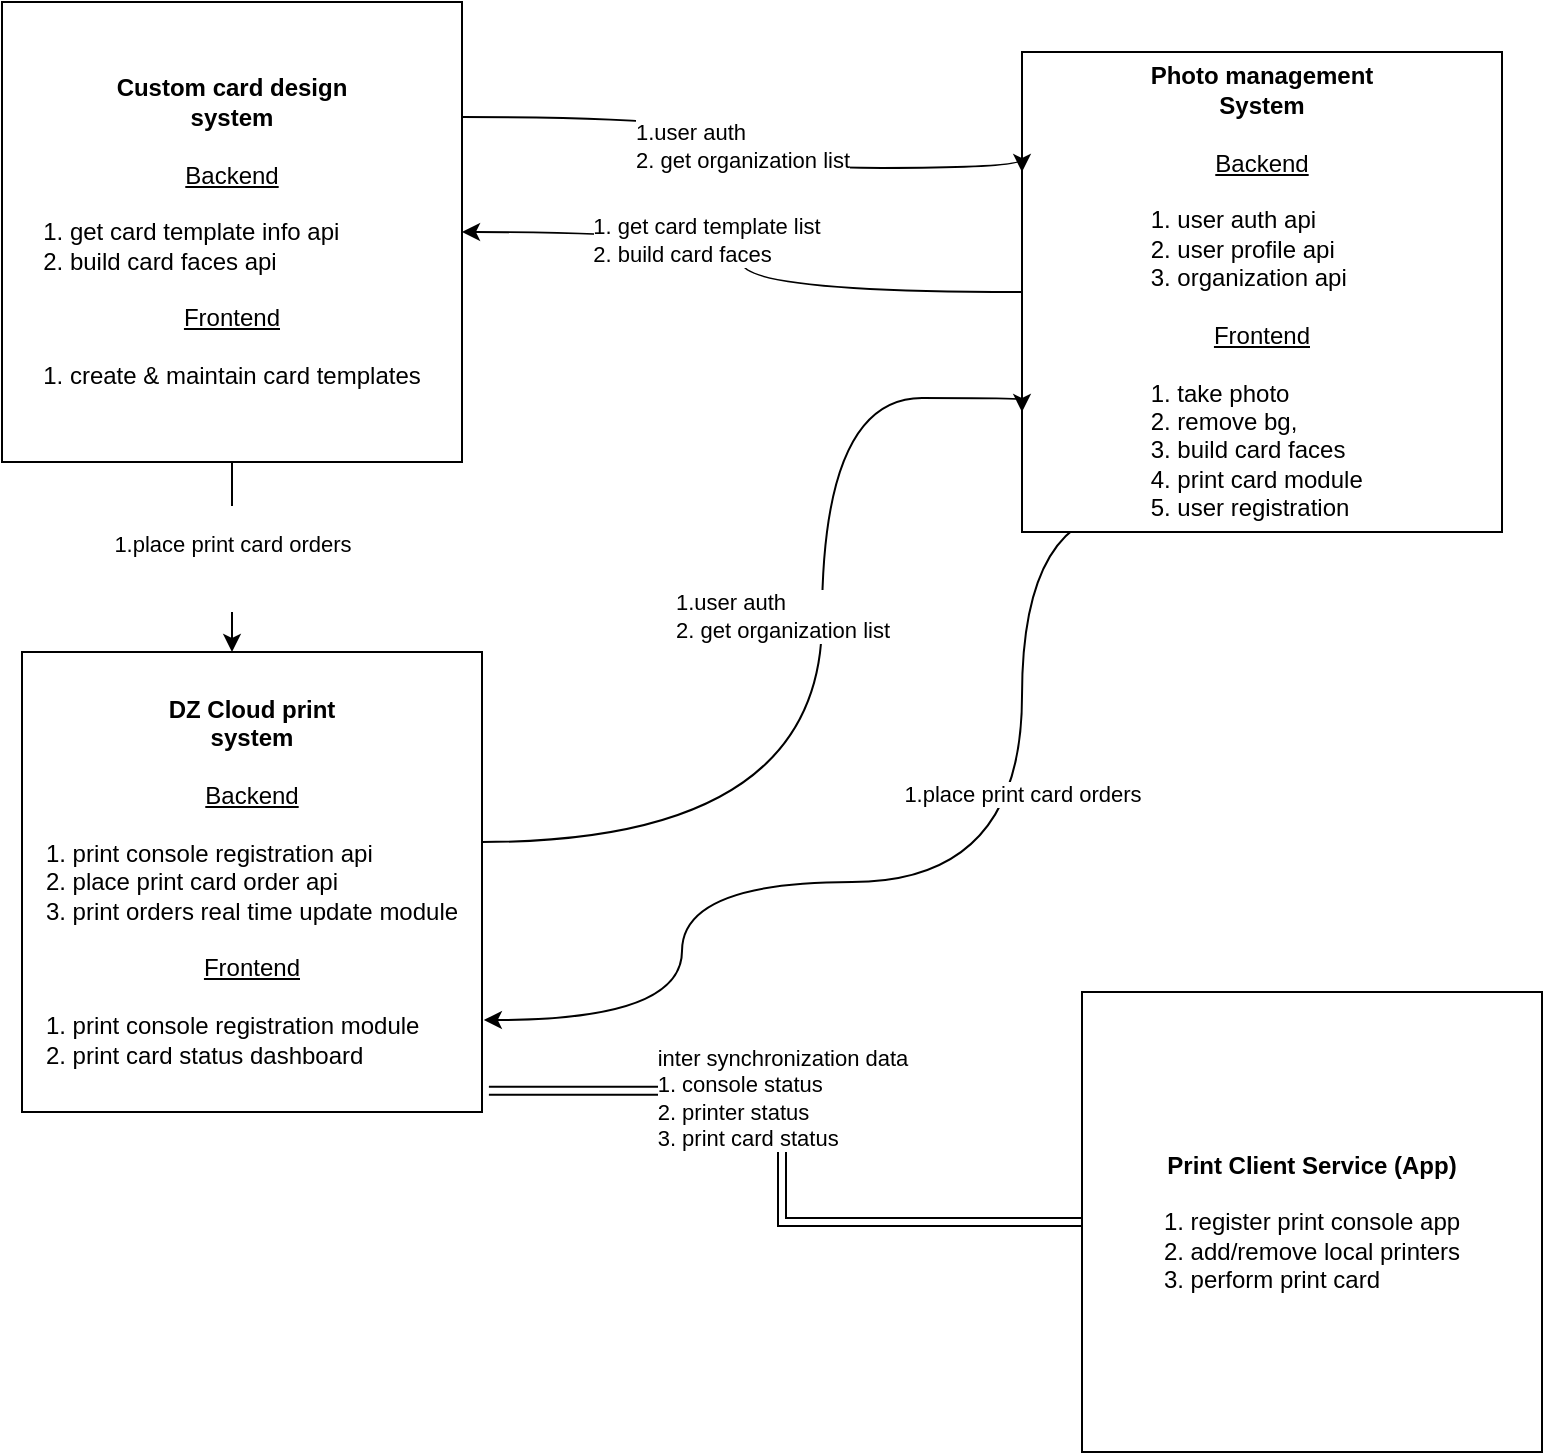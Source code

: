 <mxfile version="15.2.9" type="github" pages="4">
  <diagram id="r_a6c4T3uoJwIFPuBqCp" name="overview">
    <mxGraphModel dx="1278" dy="598" grid="1" gridSize="10" guides="1" tooltips="1" connect="1" arrows="1" fold="1" page="1" pageScale="1" pageWidth="1169" pageHeight="827" math="0" shadow="0">
      <root>
        <mxCell id="XQk42yvYTj5b2N5QGWH9-0" />
        <mxCell id="XQk42yvYTj5b2N5QGWH9-1" parent="XQk42yvYTj5b2N5QGWH9-0" />
        <mxCell id="jop0U1ng2tMk78MfC3YG-2" style="edgeStyle=orthogonalEdgeStyle;curved=1;rounded=0;orthogonalLoop=1;jettySize=auto;html=1;entryX=1;entryY=0.5;entryDx=0;entryDy=0;" parent="XQk42yvYTj5b2N5QGWH9-1" source="AS9TGTLmxo-H16eB41mD-0" target="AS9TGTLmxo-H16eB41mD-1" edge="1">
          <mxGeometry relative="1" as="geometry" />
        </mxCell>
        <mxCell id="jop0U1ng2tMk78MfC3YG-3" value="&lt;div align=&quot;left&quot;&gt;1. get card template list&lt;/div&gt;&lt;div align=&quot;left&quot;&gt;2. build card faces&lt;br&gt;&lt;/div&gt;" style="edgeLabel;html=1;align=center;verticalAlign=middle;resizable=0;points=[];" parent="jop0U1ng2tMk78MfC3YG-2" vertex="1" connectable="0">
          <mxGeometry x="0.213" y="4" relative="1" as="geometry">
            <mxPoint as="offset" />
          </mxGeometry>
        </mxCell>
        <mxCell id="jop0U1ng2tMk78MfC3YG-4" style="edgeStyle=orthogonalEdgeStyle;curved=1;rounded=0;orthogonalLoop=1;jettySize=auto;html=1;entryX=1.004;entryY=0.8;entryDx=0;entryDy=0;entryPerimeter=0;exitX=0.465;exitY=0.996;exitDx=0;exitDy=0;exitPerimeter=0;" parent="XQk42yvYTj5b2N5QGWH9-1" source="AS9TGTLmxo-H16eB41mD-0" target="AS9TGTLmxo-H16eB41mD-2" edge="1">
          <mxGeometry relative="1" as="geometry">
            <Array as="points">
              <mxPoint x="642" y="309" />
              <mxPoint x="530" y="309" />
              <mxPoint x="530" y="495" />
              <mxPoint x="360" y="495" />
              <mxPoint x="360" y="564" />
            </Array>
          </mxGeometry>
        </mxCell>
        <mxCell id="jop0U1ng2tMk78MfC3YG-5" value="1.place print card orders" style="edgeLabel;html=1;align=center;verticalAlign=middle;resizable=0;points=[];" parent="jop0U1ng2tMk78MfC3YG-4" vertex="1" connectable="0">
          <mxGeometry x="-0.536" y="-58" relative="1" as="geometry">
            <mxPoint x="58" y="113" as="offset" />
          </mxGeometry>
        </mxCell>
        <mxCell id="AS9TGTLmxo-H16eB41mD-0" value="&lt;div&gt;&lt;b&gt;Photo management&lt;/b&gt;&lt;/div&gt;&lt;div&gt;&lt;b&gt;System&lt;/b&gt;&lt;/div&gt;&lt;div&gt;&lt;b&gt;&lt;br&gt;&lt;/b&gt;&lt;/div&gt;&lt;div&gt;&lt;u&gt;Backend&lt;/u&gt;&lt;br&gt;&lt;/div&gt;&lt;div&gt;&lt;br&gt;&lt;/div&gt;&lt;div align=&quot;left&quot;&gt;1. user auth api&lt;br&gt;&lt;/div&gt;&lt;div align=&quot;left&quot;&gt;2. user profile api&lt;/div&gt;&lt;div align=&quot;left&quot;&gt;3. organization api&lt;br&gt;&lt;/div&gt;&lt;div align=&quot;left&quot;&gt;&lt;br&gt;&lt;/div&gt;&lt;div align=&quot;center&quot;&gt;&lt;u&gt;Frontend&lt;/u&gt;&lt;br&gt;&lt;/div&gt;&lt;div align=&quot;left&quot;&gt;&lt;br&gt;&lt;/div&gt;&lt;div align=&quot;left&quot;&gt;1. take photo&lt;/div&gt;&lt;div align=&quot;left&quot;&gt;2. remove bg, &lt;br&gt;&lt;/div&gt;&lt;div align=&quot;left&quot;&gt;3. build card faces&lt;/div&gt;&lt;div align=&quot;left&quot;&gt;4. print card module&lt;/div&gt;&lt;div align=&quot;left&quot;&gt;5. user registration&lt;br&gt;&lt;/div&gt;" style="whiteSpace=wrap;html=1;aspect=fixed;" parent="XQk42yvYTj5b2N5QGWH9-1" vertex="1">
          <mxGeometry x="530" y="80" width="240" height="240" as="geometry" />
        </mxCell>
        <mxCell id="T1YCbj9p1mz2rBXZmMMn-0" value="&lt;div align=&quot;left&quot;&gt;1.user auth&lt;/div&gt;&lt;div align=&quot;left&quot;&gt;2. get organization list&lt;br&gt;&lt;/div&gt;" style="edgeStyle=orthogonalEdgeStyle;rounded=0;orthogonalLoop=1;jettySize=auto;html=1;exitX=1;exitY=0.25;exitDx=0;exitDy=0;entryX=0;entryY=0.25;entryDx=0;entryDy=0;curved=1;" parent="XQk42yvYTj5b2N5QGWH9-1" source="AS9TGTLmxo-H16eB41mD-1" target="AS9TGTLmxo-H16eB41mD-0" edge="1">
          <mxGeometry relative="1" as="geometry">
            <Array as="points">
              <mxPoint x="390" y="113" />
              <mxPoint x="390" y="138" />
            </Array>
          </mxGeometry>
        </mxCell>
        <mxCell id="hdjar5kR_bf7j22daw-1-0" value="&#xa;1.place print card orders&#xa;&#xa;" style="edgeStyle=orthogonalEdgeStyle;curved=1;rounded=0;orthogonalLoop=1;jettySize=auto;html=1;" parent="XQk42yvYTj5b2N5QGWH9-1" source="AS9TGTLmxo-H16eB41mD-1" target="AS9TGTLmxo-H16eB41mD-2" edge="1">
          <mxGeometry relative="1" as="geometry">
            <Array as="points">
              <mxPoint x="135" y="310" />
              <mxPoint x="135" y="310" />
            </Array>
          </mxGeometry>
        </mxCell>
        <mxCell id="AS9TGTLmxo-H16eB41mD-1" value="&lt;div&gt;&lt;b&gt;Custom card design &lt;br&gt;&lt;/b&gt;&lt;/div&gt;&lt;div&gt;&lt;b&gt;system&lt;/b&gt;&lt;/div&gt;&lt;div&gt;&lt;b&gt;&lt;br&gt;&lt;/b&gt;&lt;/div&gt;&lt;div&gt;&lt;u&gt;Backend&lt;/u&gt;&lt;/div&gt;&lt;div&gt;&lt;br&gt;&lt;/div&gt;&lt;div align=&quot;left&quot;&gt;1. get card template info api&lt;br&gt;&lt;/div&gt;&lt;div align=&quot;left&quot;&gt;2. build card faces api&lt;/div&gt;&lt;div align=&quot;left&quot;&gt;&lt;br&gt;&lt;/div&gt;&lt;div align=&quot;center&quot;&gt;&lt;u&gt;Frontend&lt;/u&gt;&lt;/div&gt;&lt;div align=&quot;center&quot;&gt;&lt;u&gt;&lt;br&gt;&lt;/u&gt;&lt;/div&gt;&lt;div align=&quot;left&quot;&gt;1. create &amp;amp; maintain card templates&lt;/div&gt;" style="whiteSpace=wrap;html=1;aspect=fixed;" parent="XQk42yvYTj5b2N5QGWH9-1" vertex="1">
          <mxGeometry x="20" y="55" width="230" height="230" as="geometry" />
        </mxCell>
        <mxCell id="jop0U1ng2tMk78MfC3YG-1" value="&lt;div align=&quot;left&quot;&gt;1.user auth&lt;/div&gt;&lt;div align=&quot;left&quot;&gt;2. get organization list&lt;br&gt;&lt;/div&gt;" style="edgeStyle=orthogonalEdgeStyle;curved=1;rounded=0;orthogonalLoop=1;jettySize=auto;html=1;entryX=0;entryY=0.75;entryDx=0;entryDy=0;" parent="XQk42yvYTj5b2N5QGWH9-1" source="AS9TGTLmxo-H16eB41mD-2" target="AS9TGTLmxo-H16eB41mD-0" edge="1">
          <mxGeometry x="0.134" y="20" relative="1" as="geometry">
            <Array as="points">
              <mxPoint x="430" y="475" />
              <mxPoint x="430" y="253" />
            </Array>
            <mxPoint as="offset" />
          </mxGeometry>
        </mxCell>
        <mxCell id="hdjar5kR_bf7j22daw-1-2" style="edgeStyle=orthogonalEdgeStyle;curved=1;rounded=0;orthogonalLoop=1;jettySize=auto;html=1;exitX=1.015;exitY=0.954;exitDx=0;exitDy=0;exitPerimeter=0;shape=link;fillColor=#E3FF57;" parent="XQk42yvYTj5b2N5QGWH9-1" source="AS9TGTLmxo-H16eB41mD-2" target="VPOgRjzrrNW2hI6NRS3K-3" edge="1">
          <mxGeometry relative="1" as="geometry" />
        </mxCell>
        <mxCell id="B7Pw_kFebnkQocqkVA_T-0" value="&lt;div&gt;inter synchronization data&lt;/div&gt;&lt;div align=&quot;left&quot;&gt;1. console status&lt;/div&gt;&lt;div align=&quot;left&quot;&gt;2. printer status&lt;br&gt;&lt;/div&gt;&lt;div align=&quot;left&quot;&gt;3. print card status&lt;br&gt;&lt;/div&gt;" style="edgeLabel;html=1;align=center;verticalAlign=middle;resizable=0;points=[];" vertex="1" connectable="0" parent="hdjar5kR_bf7j22daw-1-2">
          <mxGeometry x="-0.289" y="-3" relative="1" as="geometry">
            <mxPoint x="18" as="offset" />
          </mxGeometry>
        </mxCell>
        <mxCell id="AS9TGTLmxo-H16eB41mD-2" value="&lt;div&gt;&lt;b&gt;DZ Cloud print &lt;br&gt;&lt;/b&gt;&lt;/div&gt;&lt;div&gt;&lt;b&gt;system&lt;/b&gt;&lt;/div&gt;&lt;div&gt;&lt;div align=&quot;center&quot;&gt;&lt;u&gt;&lt;br&gt;&lt;/u&gt;&lt;/div&gt;&lt;div align=&quot;center&quot;&gt;&lt;u&gt;Backend&lt;/u&gt;&lt;/div&gt;&lt;div align=&quot;left&quot;&gt;&lt;br&gt;&lt;/div&gt;&lt;div align=&quot;left&quot;&gt;1. print console registration api&lt;/div&gt;&lt;div align=&quot;left&quot;&gt;2. place print card order api&lt;br&gt;&lt;/div&gt;&lt;/div&gt;&lt;div align=&quot;left&quot;&gt;3. print orders real time update module&lt;br&gt;&lt;/div&gt;&lt;div align=&quot;left&quot;&gt;&lt;br&gt;&lt;/div&gt;&lt;div align=&quot;center&quot;&gt;&lt;u&gt;Frontend&lt;/u&gt;&lt;/div&gt;&lt;div&gt;&lt;br&gt;&lt;div align=&quot;left&quot;&gt;1. print console registration module&lt;/div&gt;&lt;/div&gt;&lt;div align=&quot;left&quot;&gt;2. print card status dashboard&lt;br&gt;&lt;/div&gt;" style="whiteSpace=wrap;html=1;aspect=fixed;" parent="XQk42yvYTj5b2N5QGWH9-1" vertex="1">
          <mxGeometry x="30" y="380" width="230" height="230" as="geometry" />
        </mxCell>
        <mxCell id="VPOgRjzrrNW2hI6NRS3K-3" value="&lt;div&gt;&lt;b&gt;Print Client Service (App)&lt;/b&gt;&lt;/div&gt;&lt;div&gt;&lt;br&gt;&lt;/div&gt;&lt;div align=&quot;left&quot;&gt;1. register print console app&lt;br&gt;&lt;/div&gt;&lt;div align=&quot;left&quot;&gt;2. add/remove local printers&lt;br&gt;&lt;/div&gt;&lt;div align=&quot;left&quot;&gt;3. perform print card&lt;br&gt;&lt;/div&gt;" style="whiteSpace=wrap;html=1;aspect=fixed;" parent="XQk42yvYTj5b2N5QGWH9-1" vertex="1">
          <mxGeometry x="560" y="550" width="230" height="230" as="geometry" />
        </mxCell>
      </root>
    </mxGraphModel>
  </diagram>
  <diagram id="C5RBs43oDa-KdzZeNtuy" name="Custom card design ">
    <mxGraphModel dx="1278" dy="598" grid="1" gridSize="10" guides="1" tooltips="1" connect="1" arrows="1" fold="1" page="1" pageScale="1" pageWidth="827" pageHeight="1169" math="0" shadow="0">
      <root>
        <mxCell id="WIyWlLk6GJQsqaUBKTNV-0" />
        <mxCell id="WIyWlLk6GJQsqaUBKTNV-1" parent="WIyWlLk6GJQsqaUBKTNV-0" />
        <mxCell id="UXQcSEptCOop2wgbjfl1-41" value="tb_card_template" style="shape=table;startSize=30;container=1;collapsible=1;childLayout=tableLayout;fixedRows=1;rowLines=0;fontStyle=1;align=center;resizeLast=1;rounded=0;shadow=0;glass=0;sketch=0;" parent="WIyWlLk6GJQsqaUBKTNV-1" vertex="1">
          <mxGeometry x="120" y="100" width="270" height="300" as="geometry" />
        </mxCell>
        <mxCell id="UXQcSEptCOop2wgbjfl1-42" value="" style="shape=partialRectangle;collapsible=0;dropTarget=0;pointerEvents=0;fillColor=none;top=0;left=0;bottom=1;right=0;points=[[0,0.5],[1,0.5]];portConstraint=eastwest;" parent="UXQcSEptCOop2wgbjfl1-41" vertex="1">
          <mxGeometry y="30" width="270" height="30" as="geometry" />
        </mxCell>
        <mxCell id="UXQcSEptCOop2wgbjfl1-43" value="PK" style="shape=partialRectangle;connectable=0;fillColor=none;top=0;left=0;bottom=0;right=0;fontStyle=1;overflow=hidden;" parent="UXQcSEptCOop2wgbjfl1-42" vertex="1">
          <mxGeometry width="30" height="30" as="geometry">
            <mxRectangle width="30" height="30" as="alternateBounds" />
          </mxGeometry>
        </mxCell>
        <mxCell id="UXQcSEptCOop2wgbjfl1-44" value="UniqueID" style="shape=partialRectangle;connectable=0;fillColor=none;top=0;left=0;bottom=0;right=0;align=left;spacingLeft=6;fontStyle=5;overflow=hidden;" parent="UXQcSEptCOop2wgbjfl1-42" vertex="1">
          <mxGeometry x="30" width="240" height="30" as="geometry">
            <mxRectangle width="240" height="30" as="alternateBounds" />
          </mxGeometry>
        </mxCell>
        <mxCell id="UXQcSEptCOop2wgbjfl1-48" value="" style="shape=partialRectangle;collapsible=0;dropTarget=0;pointerEvents=0;fillColor=none;top=0;left=0;bottom=0;right=0;points=[[0,0.5],[1,0.5]];portConstraint=eastwest;" parent="UXQcSEptCOop2wgbjfl1-41" vertex="1">
          <mxGeometry y="60" width="270" height="30" as="geometry" />
        </mxCell>
        <mxCell id="UXQcSEptCOop2wgbjfl1-49" value="" style="shape=partialRectangle;connectable=0;fillColor=none;top=0;left=0;bottom=0;right=0;editable=1;overflow=hidden;" parent="UXQcSEptCOop2wgbjfl1-48" vertex="1">
          <mxGeometry width="30" height="30" as="geometry">
            <mxRectangle width="30" height="30" as="alternateBounds" />
          </mxGeometry>
        </mxCell>
        <mxCell id="UXQcSEptCOop2wgbjfl1-50" value="org_ref_name:string" style="shape=partialRectangle;connectable=0;fillColor=#99FF99;top=0;left=0;bottom=0;right=0;align=left;spacingLeft=6;overflow=hidden;" parent="UXQcSEptCOop2wgbjfl1-48" vertex="1">
          <mxGeometry x="30" width="240" height="30" as="geometry">
            <mxRectangle width="240" height="30" as="alternateBounds" />
          </mxGeometry>
        </mxCell>
        <mxCell id="UXQcSEptCOop2wgbjfl1-45" value="" style="shape=partialRectangle;collapsible=0;dropTarget=0;pointerEvents=0;fillColor=none;top=0;left=0;bottom=0;right=0;points=[[0,0.5],[1,0.5]];portConstraint=eastwest;" parent="UXQcSEptCOop2wgbjfl1-41" vertex="1">
          <mxGeometry y="90" width="270" height="30" as="geometry" />
        </mxCell>
        <mxCell id="UXQcSEptCOop2wgbjfl1-46" value="" style="shape=partialRectangle;connectable=0;fillColor=none;top=0;left=0;bottom=0;right=0;editable=1;overflow=hidden;" parent="UXQcSEptCOop2wgbjfl1-45" vertex="1">
          <mxGeometry width="30" height="30" as="geometry">
            <mxRectangle width="30" height="30" as="alternateBounds" />
          </mxGeometry>
        </mxCell>
        <mxCell id="UXQcSEptCOop2wgbjfl1-47" value="card_type:string" style="shape=partialRectangle;connectable=0;fillColor=none;top=0;left=0;bottom=0;right=0;align=left;spacingLeft=6;overflow=hidden;" parent="UXQcSEptCOop2wgbjfl1-45" vertex="1">
          <mxGeometry x="30" width="240" height="30" as="geometry">
            <mxRectangle width="240" height="30" as="alternateBounds" />
          </mxGeometry>
        </mxCell>
        <mxCell id="UXQcSEptCOop2wgbjfl1-51" value="" style="shape=partialRectangle;collapsible=0;dropTarget=0;pointerEvents=0;fillColor=none;top=0;left=0;bottom=0;right=0;points=[[0,0.5],[1,0.5]];portConstraint=eastwest;" parent="UXQcSEptCOop2wgbjfl1-41" vertex="1">
          <mxGeometry y="120" width="270" height="30" as="geometry" />
        </mxCell>
        <mxCell id="UXQcSEptCOop2wgbjfl1-52" value="" style="shape=partialRectangle;connectable=0;fillColor=none;top=0;left=0;bottom=0;right=0;editable=1;overflow=hidden;" parent="UXQcSEptCOop2wgbjfl1-51" vertex="1">
          <mxGeometry width="30" height="30" as="geometry">
            <mxRectangle width="30" height="30" as="alternateBounds" />
          </mxGeometry>
        </mxCell>
        <mxCell id="UXQcSEptCOop2wgbjfl1-53" value="card_layout:json" style="shape=partialRectangle;connectable=0;fillColor=none;top=0;left=0;bottom=0;right=0;align=left;spacingLeft=6;overflow=hidden;" parent="UXQcSEptCOop2wgbjfl1-51" vertex="1">
          <mxGeometry x="30" width="240" height="30" as="geometry">
            <mxRectangle width="240" height="30" as="alternateBounds" />
          </mxGeometry>
        </mxCell>
        <mxCell id="UXQcSEptCOop2wgbjfl1-63" style="shape=partialRectangle;collapsible=0;dropTarget=0;pointerEvents=0;fillColor=none;top=0;left=0;bottom=0;right=0;points=[[0,0.5],[1,0.5]];portConstraint=eastwest;" parent="UXQcSEptCOop2wgbjfl1-41" vertex="1">
          <mxGeometry y="150" width="270" height="30" as="geometry" />
        </mxCell>
        <mxCell id="UXQcSEptCOop2wgbjfl1-64" style="shape=partialRectangle;connectable=0;fillColor=none;top=0;left=0;bottom=0;right=0;editable=1;overflow=hidden;" parent="UXQcSEptCOop2wgbjfl1-63" vertex="1">
          <mxGeometry width="30" height="30" as="geometry">
            <mxRectangle width="30" height="30" as="alternateBounds" />
          </mxGeometry>
        </mxCell>
        <mxCell id="UXQcSEptCOop2wgbjfl1-65" value="update_time:datetime" style="shape=partialRectangle;connectable=0;fillColor=none;top=0;left=0;bottom=0;right=0;align=left;spacingLeft=6;overflow=hidden;" parent="UXQcSEptCOop2wgbjfl1-63" vertex="1">
          <mxGeometry x="30" width="240" height="30" as="geometry">
            <mxRectangle width="240" height="30" as="alternateBounds" />
          </mxGeometry>
        </mxCell>
        <mxCell id="UXQcSEptCOop2wgbjfl1-60" style="shape=partialRectangle;collapsible=0;dropTarget=0;pointerEvents=0;fillColor=none;top=0;left=0;bottom=0;right=0;points=[[0,0.5],[1,0.5]];portConstraint=eastwest;" parent="UXQcSEptCOop2wgbjfl1-41" vertex="1">
          <mxGeometry y="180" width="270" height="30" as="geometry" />
        </mxCell>
        <mxCell id="UXQcSEptCOop2wgbjfl1-61" style="shape=partialRectangle;connectable=0;fillColor=none;top=0;left=0;bottom=0;right=0;editable=1;overflow=hidden;" parent="UXQcSEptCOop2wgbjfl1-60" vertex="1">
          <mxGeometry width="30" height="30" as="geometry">
            <mxRectangle width="30" height="30" as="alternateBounds" />
          </mxGeometry>
        </mxCell>
        <mxCell id="UXQcSEptCOop2wgbjfl1-62" value="update_by:string" style="shape=partialRectangle;connectable=0;fillColor=none;top=0;left=0;bottom=0;right=0;align=left;spacingLeft=6;overflow=hidden;" parent="UXQcSEptCOop2wgbjfl1-60" vertex="1">
          <mxGeometry x="30" width="240" height="30" as="geometry">
            <mxRectangle width="240" height="30" as="alternateBounds" />
          </mxGeometry>
        </mxCell>
        <mxCell id="B7PJBxfIpeWumj0ur3Oz-0" style="shape=partialRectangle;collapsible=0;dropTarget=0;pointerEvents=0;fillColor=none;top=0;left=0;bottom=0;right=0;points=[[0,0.5],[1,0.5]];portConstraint=eastwest;" parent="UXQcSEptCOop2wgbjfl1-41" vertex="1">
          <mxGeometry y="210" width="270" height="30" as="geometry" />
        </mxCell>
        <mxCell id="B7PJBxfIpeWumj0ur3Oz-1" style="shape=partialRectangle;connectable=0;fillColor=none;top=0;left=0;bottom=0;right=0;editable=1;overflow=hidden;" parent="B7PJBxfIpeWumj0ur3Oz-0" vertex="1">
          <mxGeometry width="30" height="30" as="geometry">
            <mxRectangle width="30" height="30" as="alternateBounds" />
          </mxGeometry>
        </mxCell>
        <mxCell id="B7PJBxfIpeWumj0ur3Oz-2" value="user_id:integer (default = null)" style="shape=partialRectangle;connectable=0;fillColor=#CCCCCC;top=0;left=0;bottom=0;right=0;align=left;spacingLeft=6;overflow=hidden;" parent="B7PJBxfIpeWumj0ur3Oz-0" vertex="1">
          <mxGeometry x="30" width="240" height="30" as="geometry">
            <mxRectangle width="240" height="30" as="alternateBounds" />
          </mxGeometry>
        </mxCell>
        <mxCell id="UXQcSEptCOop2wgbjfl1-66" value="tb_data_parameter" style="shape=table;startSize=30;container=1;collapsible=1;childLayout=tableLayout;fixedRows=1;rowLines=0;fontStyle=1;align=center;resizeLast=1;rounded=0;shadow=0;glass=0;sketch=0;" parent="WIyWlLk6GJQsqaUBKTNV-1" vertex="1">
          <mxGeometry x="460" y="100" width="270" height="270" as="geometry" />
        </mxCell>
        <mxCell id="UXQcSEptCOop2wgbjfl1-67" value="" style="shape=partialRectangle;collapsible=0;dropTarget=0;pointerEvents=0;fillColor=none;top=0;left=0;bottom=1;right=0;points=[[0,0.5],[1,0.5]];portConstraint=eastwest;" parent="UXQcSEptCOop2wgbjfl1-66" vertex="1">
          <mxGeometry y="30" width="270" height="30" as="geometry" />
        </mxCell>
        <mxCell id="UXQcSEptCOop2wgbjfl1-68" value="PK" style="shape=partialRectangle;connectable=0;fillColor=none;top=0;left=0;bottom=0;right=0;fontStyle=1;overflow=hidden;" parent="UXQcSEptCOop2wgbjfl1-67" vertex="1">
          <mxGeometry width="30" height="30" as="geometry">
            <mxRectangle width="30" height="30" as="alternateBounds" />
          </mxGeometry>
        </mxCell>
        <mxCell id="UXQcSEptCOop2wgbjfl1-69" value="UniqueID" style="shape=partialRectangle;connectable=0;fillColor=none;top=0;left=0;bottom=0;right=0;align=left;spacingLeft=6;fontStyle=5;overflow=hidden;" parent="UXQcSEptCOop2wgbjfl1-67" vertex="1">
          <mxGeometry x="30" width="240" height="30" as="geometry">
            <mxRectangle width="240" height="30" as="alternateBounds" />
          </mxGeometry>
        </mxCell>
        <mxCell id="UXQcSEptCOop2wgbjfl1-70" value="" style="shape=partialRectangle;collapsible=0;dropTarget=0;pointerEvents=0;fillColor=none;top=0;left=0;bottom=0;right=0;points=[[0,0.5],[1,0.5]];portConstraint=eastwest;" parent="UXQcSEptCOop2wgbjfl1-66" vertex="1">
          <mxGeometry y="60" width="270" height="30" as="geometry" />
        </mxCell>
        <mxCell id="UXQcSEptCOop2wgbjfl1-71" value="" style="shape=partialRectangle;connectable=0;fillColor=none;top=0;left=0;bottom=0;right=0;editable=1;overflow=hidden;" parent="UXQcSEptCOop2wgbjfl1-70" vertex="1">
          <mxGeometry width="30" height="30" as="geometry">
            <mxRectangle width="30" height="30" as="alternateBounds" />
          </mxGeometry>
        </mxCell>
        <mxCell id="UXQcSEptCOop2wgbjfl1-72" value="org_ref_name:string" style="shape=partialRectangle;connectable=0;fillColor=#99FF99;top=0;left=0;bottom=0;right=0;align=left;spacingLeft=6;overflow=hidden;" parent="UXQcSEptCOop2wgbjfl1-70" vertex="1">
          <mxGeometry x="30" width="240" height="30" as="geometry">
            <mxRectangle width="240" height="30" as="alternateBounds" />
          </mxGeometry>
        </mxCell>
        <mxCell id="UXQcSEptCOop2wgbjfl1-76" value="" style="shape=partialRectangle;collapsible=0;dropTarget=0;pointerEvents=0;fillColor=none;top=0;left=0;bottom=0;right=0;points=[[0,0.5],[1,0.5]];portConstraint=eastwest;" parent="UXQcSEptCOop2wgbjfl1-66" vertex="1">
          <mxGeometry y="90" width="270" height="30" as="geometry" />
        </mxCell>
        <mxCell id="UXQcSEptCOop2wgbjfl1-77" value="" style="shape=partialRectangle;connectable=0;fillColor=none;top=0;left=0;bottom=0;right=0;editable=1;overflow=hidden;" parent="UXQcSEptCOop2wgbjfl1-76" vertex="1">
          <mxGeometry width="30" height="30" as="geometry">
            <mxRectangle width="30" height="30" as="alternateBounds" />
          </mxGeometry>
        </mxCell>
        <mxCell id="UXQcSEptCOop2wgbjfl1-78" value="param_name:string" style="shape=partialRectangle;connectable=0;fillColor=none;top=0;left=0;bottom=0;right=0;align=left;spacingLeft=6;overflow=hidden;" parent="UXQcSEptCOop2wgbjfl1-76" vertex="1">
          <mxGeometry x="30" width="240" height="30" as="geometry">
            <mxRectangle width="240" height="30" as="alternateBounds" />
          </mxGeometry>
        </mxCell>
        <mxCell id="UXQcSEptCOop2wgbjfl1-91" style="shape=partialRectangle;collapsible=0;dropTarget=0;pointerEvents=0;fillColor=none;top=0;left=0;bottom=0;right=0;points=[[0,0.5],[1,0.5]];portConstraint=eastwest;" parent="UXQcSEptCOop2wgbjfl1-66" vertex="1">
          <mxGeometry y="120" width="270" height="30" as="geometry" />
        </mxCell>
        <mxCell id="UXQcSEptCOop2wgbjfl1-92" style="shape=partialRectangle;connectable=0;fillColor=none;top=0;left=0;bottom=0;right=0;editable=1;overflow=hidden;" parent="UXQcSEptCOop2wgbjfl1-91" vertex="1">
          <mxGeometry width="30" height="30" as="geometry">
            <mxRectangle width="30" height="30" as="alternateBounds" />
          </mxGeometry>
        </mxCell>
        <mxCell id="UXQcSEptCOop2wgbjfl1-93" value="data_type:string (option: text, image)" style="shape=partialRectangle;connectable=0;fillColor=#FFFFFF;top=0;left=0;bottom=0;right=0;align=left;spacingLeft=6;overflow=hidden;" parent="UXQcSEptCOop2wgbjfl1-91" vertex="1">
          <mxGeometry x="30" width="240" height="30" as="geometry">
            <mxRectangle width="240" height="30" as="alternateBounds" />
          </mxGeometry>
        </mxCell>
        <mxCell id="UXQcSEptCOop2wgbjfl1-79" style="shape=partialRectangle;collapsible=0;dropTarget=0;pointerEvents=0;fillColor=none;top=0;left=0;bottom=0;right=0;points=[[0,0.5],[1,0.5]];portConstraint=eastwest;" parent="UXQcSEptCOop2wgbjfl1-66" vertex="1">
          <mxGeometry y="150" width="270" height="30" as="geometry" />
        </mxCell>
        <mxCell id="UXQcSEptCOop2wgbjfl1-80" style="shape=partialRectangle;connectable=0;fillColor=none;top=0;left=0;bottom=0;right=0;editable=1;overflow=hidden;" parent="UXQcSEptCOop2wgbjfl1-79" vertex="1">
          <mxGeometry width="30" height="30" as="geometry">
            <mxRectangle width="30" height="30" as="alternateBounds" />
          </mxGeometry>
        </mxCell>
        <mxCell id="UXQcSEptCOop2wgbjfl1-81" value="required:bool" style="shape=partialRectangle;connectable=0;fillColor=none;top=0;left=0;bottom=0;right=0;align=left;spacingLeft=6;overflow=hidden;" parent="UXQcSEptCOop2wgbjfl1-79" vertex="1">
          <mxGeometry x="30" width="240" height="30" as="geometry">
            <mxRectangle width="240" height="30" as="alternateBounds" />
          </mxGeometry>
        </mxCell>
        <mxCell id="UXQcSEptCOop2wgbjfl1-85" style="shape=partialRectangle;collapsible=0;dropTarget=0;pointerEvents=0;fillColor=none;top=0;left=0;bottom=0;right=0;points=[[0,0.5],[1,0.5]];portConstraint=eastwest;" parent="UXQcSEptCOop2wgbjfl1-66" vertex="1">
          <mxGeometry y="180" width="270" height="30" as="geometry" />
        </mxCell>
        <mxCell id="UXQcSEptCOop2wgbjfl1-86" style="shape=partialRectangle;connectable=0;fillColor=none;top=0;left=0;bottom=0;right=0;editable=1;overflow=hidden;" parent="UXQcSEptCOop2wgbjfl1-85" vertex="1">
          <mxGeometry width="30" height="30" as="geometry">
            <mxRectangle width="30" height="30" as="alternateBounds" />
          </mxGeometry>
        </mxCell>
        <mxCell id="UXQcSEptCOop2wgbjfl1-87" value="sample_data:string" style="shape=partialRectangle;connectable=0;fillColor=none;top=0;left=0;bottom=0;right=0;align=left;spacingLeft=6;overflow=hidden;" parent="UXQcSEptCOop2wgbjfl1-85" vertex="1">
          <mxGeometry x="30" width="240" height="30" as="geometry">
            <mxRectangle width="240" height="30" as="alternateBounds" />
          </mxGeometry>
        </mxCell>
        <mxCell id="UXQcSEptCOop2wgbjfl1-88" style="shape=partialRectangle;collapsible=0;dropTarget=0;pointerEvents=0;fillColor=none;top=0;left=0;bottom=0;right=0;points=[[0,0.5],[1,0.5]];portConstraint=eastwest;" parent="UXQcSEptCOop2wgbjfl1-66" vertex="1">
          <mxGeometry y="210" width="270" height="30" as="geometry" />
        </mxCell>
        <mxCell id="UXQcSEptCOop2wgbjfl1-89" style="shape=partialRectangle;connectable=0;fillColor=none;top=0;left=0;bottom=0;right=0;editable=1;overflow=hidden;" parent="UXQcSEptCOop2wgbjfl1-88" vertex="1">
          <mxGeometry width="30" height="30" as="geometry">
            <mxRectangle width="30" height="30" as="alternateBounds" />
          </mxGeometry>
        </mxCell>
        <mxCell id="UXQcSEptCOop2wgbjfl1-90" value="data_source:string (tb_user_profile)" style="shape=partialRectangle;connectable=0;fillColor=#FFFF99;top=0;left=0;bottom=0;right=0;align=left;spacingLeft=6;overflow=hidden;" parent="UXQcSEptCOop2wgbjfl1-88" vertex="1">
          <mxGeometry x="30" width="240" height="30" as="geometry">
            <mxRectangle width="240" height="30" as="alternateBounds" />
          </mxGeometry>
        </mxCell>
        <mxCell id="UXQcSEptCOop2wgbjfl1-82" style="shape=partialRectangle;collapsible=0;dropTarget=0;pointerEvents=0;fillColor=none;top=0;left=0;bottom=0;right=0;points=[[0,0.5],[1,0.5]];portConstraint=eastwest;" parent="UXQcSEptCOop2wgbjfl1-66" vertex="1">
          <mxGeometry y="240" width="270" height="30" as="geometry" />
        </mxCell>
        <mxCell id="UXQcSEptCOop2wgbjfl1-83" style="shape=partialRectangle;connectable=0;fillColor=none;top=0;left=0;bottom=0;right=0;editable=1;overflow=hidden;" parent="UXQcSEptCOop2wgbjfl1-82" vertex="1">
          <mxGeometry width="30" height="30" as="geometry">
            <mxRectangle width="30" height="30" as="alternateBounds" />
          </mxGeometry>
        </mxCell>
        <mxCell id="UXQcSEptCOop2wgbjfl1-84" value="remark:string" style="shape=partialRectangle;connectable=0;fillColor=none;top=0;left=0;bottom=0;right=0;align=left;spacingLeft=6;overflow=hidden;" parent="UXQcSEptCOop2wgbjfl1-82" vertex="1">
          <mxGeometry x="30" width="240" height="30" as="geometry">
            <mxRectangle width="240" height="30" as="alternateBounds" />
          </mxGeometry>
        </mxCell>
        <mxCell id="Pmy3CLnyUDnn_8xeMbFt-4" value="Create &#xa;&#xa;new template" style="shape=module;align=left;spacingLeft=20;align=center;verticalAlign=top;rounded=0;shadow=0;glass=0;sketch=0;fillColor=#FFFFFF;" parent="WIyWlLk6GJQsqaUBKTNV-1" vertex="1">
          <mxGeometry x="150" y="500" width="140" height="60" as="geometry" />
        </mxCell>
        <mxCell id="Pmy3CLnyUDnn_8xeMbFt-5" value="Load&#xa;exist template&#xa;" style="shape=module;align=left;spacingLeft=20;align=center;verticalAlign=top;rounded=0;shadow=0;glass=0;sketch=0;fillColor=#FFFFFF;" parent="WIyWlLk6GJQsqaUBKTNV-1" vertex="1">
          <mxGeometry x="364" y="500" width="116" height="60" as="geometry" />
        </mxCell>
        <mxCell id="Pmy3CLnyUDnn_8xeMbFt-6" value="Build&#xa;card face&#xa;" style="shape=module;align=left;spacingLeft=20;align=center;verticalAlign=top;rounded=0;shadow=0;glass=0;sketch=0;fillColor=#FFFFFF;" parent="WIyWlLk6GJQsqaUBKTNV-1" vertex="1">
          <mxGeometry x="590" y="500" width="110" height="60" as="geometry" />
        </mxCell>
        <mxCell id="Y7Jge2zMEJUOQjdpWOx2-0" value="Get card &#xa;&#xa;template info" style="shape=module;align=left;spacingLeft=20;align=center;verticalAlign=top;" vertex="1" parent="WIyWlLk6GJQsqaUBKTNV-1">
          <mxGeometry x="155" y="590" width="135" height="60" as="geometry" />
        </mxCell>
      </root>
    </mxGraphModel>
  </diagram>
  <diagram id="y7EzOYhGeakzmsp7uXFN" name="Photo management">
    <mxGraphModel dx="1278" dy="598" grid="1" gridSize="10" guides="1" tooltips="1" connect="1" arrows="1" fold="1" page="1" pageScale="1" pageWidth="1169" pageHeight="827" math="0" shadow="0">
      <root>
        <mxCell id="wY2XVCs2HqPmD_86Bv2a-0" />
        <mxCell id="wY2XVCs2HqPmD_86Bv2a-1" parent="wY2XVCs2HqPmD_86Bv2a-0" />
        <mxCell id="QWv9MT0gdFxOAuFJl2rT-0" value="tb_organization" style="shape=table;startSize=30;container=1;collapsible=1;childLayout=tableLayout;fixedRows=1;rowLines=0;fontStyle=1;align=center;resizeLast=1;rounded=0;shadow=0;glass=0;sketch=0;fillColor=#FFFFFF;" parent="wY2XVCs2HqPmD_86Bv2a-1" vertex="1">
          <mxGeometry x="390" y="50" width="220" height="270" as="geometry" />
        </mxCell>
        <mxCell id="QWv9MT0gdFxOAuFJl2rT-1" value="" style="shape=partialRectangle;collapsible=0;dropTarget=0;pointerEvents=0;fillColor=none;top=0;left=0;bottom=1;right=0;points=[[0,0.5],[1,0.5]];portConstraint=eastwest;" parent="QWv9MT0gdFxOAuFJl2rT-0" vertex="1">
          <mxGeometry y="30" width="220" height="30" as="geometry" />
        </mxCell>
        <mxCell id="QWv9MT0gdFxOAuFJl2rT-2" value="PK" style="shape=partialRectangle;connectable=0;fillColor=none;top=0;left=0;bottom=0;right=0;fontStyle=1;overflow=hidden;" parent="QWv9MT0gdFxOAuFJl2rT-1" vertex="1">
          <mxGeometry width="30" height="30" as="geometry">
            <mxRectangle width="30" height="30" as="alternateBounds" />
          </mxGeometry>
        </mxCell>
        <mxCell id="QWv9MT0gdFxOAuFJl2rT-3" value="UniqueID" style="shape=partialRectangle;connectable=0;fillColor=none;top=0;left=0;bottom=0;right=0;align=left;spacingLeft=6;fontStyle=5;overflow=hidden;" parent="QWv9MT0gdFxOAuFJl2rT-1" vertex="1">
          <mxGeometry x="30" width="190" height="30" as="geometry">
            <mxRectangle width="190" height="30" as="alternateBounds" />
          </mxGeometry>
        </mxCell>
        <mxCell id="QWv9MT0gdFxOAuFJl2rT-4" value="" style="shape=partialRectangle;collapsible=0;dropTarget=0;pointerEvents=0;fillColor=none;top=0;left=0;bottom=0;right=0;points=[[0,0.5],[1,0.5]];portConstraint=eastwest;" parent="QWv9MT0gdFxOAuFJl2rT-0" vertex="1">
          <mxGeometry y="60" width="220" height="30" as="geometry" />
        </mxCell>
        <mxCell id="QWv9MT0gdFxOAuFJl2rT-5" value="" style="shape=partialRectangle;connectable=0;fillColor=none;top=0;left=0;bottom=0;right=0;editable=1;overflow=hidden;" parent="QWv9MT0gdFxOAuFJl2rT-4" vertex="1">
          <mxGeometry width="30" height="30" as="geometry">
            <mxRectangle width="30" height="30" as="alternateBounds" />
          </mxGeometry>
        </mxCell>
        <mxCell id="QWv9MT0gdFxOAuFJl2rT-6" value="org_ref_name:string (unique)" style="shape=partialRectangle;connectable=0;fillColor=#99FF99;top=0;left=0;bottom=0;right=0;align=left;spacingLeft=6;overflow=hidden;" parent="QWv9MT0gdFxOAuFJl2rT-4" vertex="1">
          <mxGeometry x="30" width="190" height="30" as="geometry">
            <mxRectangle width="190" height="30" as="alternateBounds" />
          </mxGeometry>
        </mxCell>
        <mxCell id="QWv9MT0gdFxOAuFJl2rT-7" value="" style="shape=partialRectangle;collapsible=0;dropTarget=0;pointerEvents=0;fillColor=none;top=0;left=0;bottom=0;right=0;points=[[0,0.5],[1,0.5]];portConstraint=eastwest;" parent="QWv9MT0gdFxOAuFJl2rT-0" vertex="1">
          <mxGeometry y="90" width="220" height="30" as="geometry" />
        </mxCell>
        <mxCell id="QWv9MT0gdFxOAuFJl2rT-8" value="" style="shape=partialRectangle;connectable=0;fillColor=none;top=0;left=0;bottom=0;right=0;editable=1;overflow=hidden;" parent="QWv9MT0gdFxOAuFJl2rT-7" vertex="1">
          <mxGeometry width="30" height="30" as="geometry">
            <mxRectangle width="30" height="30" as="alternateBounds" />
          </mxGeometry>
        </mxCell>
        <mxCell id="QWv9MT0gdFxOAuFJl2rT-9" value="org_name:string (unique)" style="shape=partialRectangle;connectable=0;fillColor=none;top=0;left=0;bottom=0;right=0;align=left;spacingLeft=6;overflow=hidden;" parent="QWv9MT0gdFxOAuFJl2rT-7" vertex="1">
          <mxGeometry x="30" width="190" height="30" as="geometry">
            <mxRectangle width="190" height="30" as="alternateBounds" />
          </mxGeometry>
        </mxCell>
        <mxCell id="QWv9MT0gdFxOAuFJl2rT-10" value="" style="shape=partialRectangle;collapsible=0;dropTarget=0;pointerEvents=0;fillColor=none;top=0;left=0;bottom=0;right=0;points=[[0,0.5],[1,0.5]];portConstraint=eastwest;" parent="QWv9MT0gdFxOAuFJl2rT-0" vertex="1">
          <mxGeometry y="120" width="220" height="30" as="geometry" />
        </mxCell>
        <mxCell id="QWv9MT0gdFxOAuFJl2rT-11" value="" style="shape=partialRectangle;connectable=0;fillColor=none;top=0;left=0;bottom=0;right=0;editable=1;overflow=hidden;" parent="QWv9MT0gdFxOAuFJl2rT-10" vertex="1">
          <mxGeometry width="30" height="30" as="geometry">
            <mxRectangle width="30" height="30" as="alternateBounds" />
          </mxGeometry>
        </mxCell>
        <mxCell id="QWv9MT0gdFxOAuFJl2rT-12" value="org_name_en:string" style="shape=partialRectangle;connectable=0;fillColor=none;top=0;left=0;bottom=0;right=0;align=left;spacingLeft=6;overflow=hidden;" parent="QWv9MT0gdFxOAuFJl2rT-10" vertex="1">
          <mxGeometry x="30" width="190" height="30" as="geometry">
            <mxRectangle width="190" height="30" as="alternateBounds" />
          </mxGeometry>
        </mxCell>
        <mxCell id="QWv9MT0gdFxOAuFJl2rT-13" style="shape=partialRectangle;collapsible=0;dropTarget=0;pointerEvents=0;fillColor=none;top=0;left=0;bottom=0;right=0;points=[[0,0.5],[1,0.5]];portConstraint=eastwest;" parent="QWv9MT0gdFxOAuFJl2rT-0" vertex="1">
          <mxGeometry y="150" width="220" height="30" as="geometry" />
        </mxCell>
        <mxCell id="QWv9MT0gdFxOAuFJl2rT-14" style="shape=partialRectangle;connectable=0;fillColor=none;top=0;left=0;bottom=0;right=0;editable=1;overflow=hidden;" parent="QWv9MT0gdFxOAuFJl2rT-13" vertex="1">
          <mxGeometry width="30" height="30" as="geometry">
            <mxRectangle width="30" height="30" as="alternateBounds" />
          </mxGeometry>
        </mxCell>
        <mxCell id="QWv9MT0gdFxOAuFJl2rT-15" value="contact_person:string" style="shape=partialRectangle;connectable=0;fillColor=none;top=0;left=0;bottom=0;right=0;align=left;spacingLeft=6;overflow=hidden;" parent="QWv9MT0gdFxOAuFJl2rT-13" vertex="1">
          <mxGeometry x="30" width="190" height="30" as="geometry">
            <mxRectangle width="190" height="30" as="alternateBounds" />
          </mxGeometry>
        </mxCell>
        <mxCell id="QWv9MT0gdFxOAuFJl2rT-16" style="shape=partialRectangle;collapsible=0;dropTarget=0;pointerEvents=0;fillColor=none;top=0;left=0;bottom=0;right=0;points=[[0,0.5],[1,0.5]];portConstraint=eastwest;" parent="QWv9MT0gdFxOAuFJl2rT-0" vertex="1">
          <mxGeometry y="180" width="220" height="30" as="geometry" />
        </mxCell>
        <mxCell id="QWv9MT0gdFxOAuFJl2rT-17" style="shape=partialRectangle;connectable=0;fillColor=none;top=0;left=0;bottom=0;right=0;editable=1;overflow=hidden;" parent="QWv9MT0gdFxOAuFJl2rT-16" vertex="1">
          <mxGeometry width="30" height="30" as="geometry">
            <mxRectangle width="30" height="30" as="alternateBounds" />
          </mxGeometry>
        </mxCell>
        <mxCell id="QWv9MT0gdFxOAuFJl2rT-18" value="contact_email:string" style="shape=partialRectangle;connectable=0;fillColor=none;top=0;left=0;bottom=0;right=0;align=left;spacingLeft=6;overflow=hidden;" parent="QWv9MT0gdFxOAuFJl2rT-16" vertex="1">
          <mxGeometry x="30" width="190" height="30" as="geometry">
            <mxRectangle width="190" height="30" as="alternateBounds" />
          </mxGeometry>
        </mxCell>
        <mxCell id="QWv9MT0gdFxOAuFJl2rT-19" style="shape=partialRectangle;collapsible=0;dropTarget=0;pointerEvents=0;fillColor=none;top=0;left=0;bottom=0;right=0;points=[[0,0.5],[1,0.5]];portConstraint=eastwest;" parent="QWv9MT0gdFxOAuFJl2rT-0" vertex="1">
          <mxGeometry y="210" width="220" height="30" as="geometry" />
        </mxCell>
        <mxCell id="QWv9MT0gdFxOAuFJl2rT-20" style="shape=partialRectangle;connectable=0;fillColor=none;top=0;left=0;bottom=0;right=0;editable=1;overflow=hidden;" parent="QWv9MT0gdFxOAuFJl2rT-19" vertex="1">
          <mxGeometry width="30" height="30" as="geometry">
            <mxRectangle width="30" height="30" as="alternateBounds" />
          </mxGeometry>
        </mxCell>
        <mxCell id="QWv9MT0gdFxOAuFJl2rT-21" value="web_address:string" style="shape=partialRectangle;connectable=0;fillColor=none;top=0;left=0;bottom=0;right=0;align=left;spacingLeft=6;overflow=hidden;" parent="QWv9MT0gdFxOAuFJl2rT-19" vertex="1">
          <mxGeometry x="30" width="190" height="30" as="geometry">
            <mxRectangle width="190" height="30" as="alternateBounds" />
          </mxGeometry>
        </mxCell>
        <mxCell id="QWv9MT0gdFxOAuFJl2rT-22" value="tb_user_profile" style="shape=table;startSize=30;container=1;collapsible=1;childLayout=tableLayout;fixedRows=1;rowLines=0;fontStyle=1;align=center;resizeLast=1;rounded=0;shadow=0;glass=0;sketch=0;fillColor=#FFFFFF;" parent="wY2XVCs2HqPmD_86Bv2a-1" vertex="1">
          <mxGeometry x="140" y="50" width="180" height="810" as="geometry" />
        </mxCell>
        <mxCell id="QWv9MT0gdFxOAuFJl2rT-23" value="" style="shape=partialRectangle;collapsible=0;dropTarget=0;pointerEvents=0;fillColor=none;top=0;left=0;bottom=1;right=0;points=[[0,0.5],[1,0.5]];portConstraint=eastwest;" parent="QWv9MT0gdFxOAuFJl2rT-22" vertex="1">
          <mxGeometry y="30" width="180" height="30" as="geometry" />
        </mxCell>
        <mxCell id="QWv9MT0gdFxOAuFJl2rT-24" value="PK" style="shape=partialRectangle;connectable=0;fillColor=none;top=0;left=0;bottom=0;right=0;fontStyle=1;overflow=hidden;" parent="QWv9MT0gdFxOAuFJl2rT-23" vertex="1">
          <mxGeometry width="30" height="30" as="geometry">
            <mxRectangle width="30" height="30" as="alternateBounds" />
          </mxGeometry>
        </mxCell>
        <mxCell id="QWv9MT0gdFxOAuFJl2rT-25" value="UniqueID" style="shape=partialRectangle;connectable=0;fillColor=none;top=0;left=0;bottom=0;right=0;align=left;spacingLeft=6;fontStyle=5;overflow=hidden;" parent="QWv9MT0gdFxOAuFJl2rT-23" vertex="1">
          <mxGeometry x="30" width="150" height="30" as="geometry">
            <mxRectangle width="150" height="30" as="alternateBounds" />
          </mxGeometry>
        </mxCell>
        <mxCell id="QWv9MT0gdFxOAuFJl2rT-101" style="shape=partialRectangle;collapsible=0;dropTarget=0;pointerEvents=0;fillColor=none;top=0;left=0;bottom=0;right=0;points=[[0,0.5],[1,0.5]];portConstraint=eastwest;" parent="QWv9MT0gdFxOAuFJl2rT-22" vertex="1">
          <mxGeometry y="60" width="180" height="30" as="geometry" />
        </mxCell>
        <mxCell id="QWv9MT0gdFxOAuFJl2rT-102" style="shape=partialRectangle;connectable=0;fillColor=none;top=0;left=0;bottom=0;right=0;editable=1;overflow=hidden;" parent="QWv9MT0gdFxOAuFJl2rT-101" vertex="1">
          <mxGeometry width="30" height="30" as="geometry">
            <mxRectangle width="30" height="30" as="alternateBounds" />
          </mxGeometry>
        </mxCell>
        <mxCell id="QWv9MT0gdFxOAuFJl2rT-103" value="org_ref_name:string" style="shape=partialRectangle;connectable=0;fillColor=#99FF99;top=0;left=0;bottom=0;right=0;align=left;spacingLeft=6;overflow=hidden;" parent="QWv9MT0gdFxOAuFJl2rT-101" vertex="1">
          <mxGeometry x="30" width="150" height="30" as="geometry">
            <mxRectangle width="150" height="30" as="alternateBounds" />
          </mxGeometry>
        </mxCell>
        <mxCell id="QWv9MT0gdFxOAuFJl2rT-26" value="" style="shape=partialRectangle;collapsible=0;dropTarget=0;pointerEvents=0;fillColor=none;top=0;left=0;bottom=0;right=0;points=[[0,0.5],[1,0.5]];portConstraint=eastwest;" parent="QWv9MT0gdFxOAuFJl2rT-22" vertex="1">
          <mxGeometry y="90" width="180" height="30" as="geometry" />
        </mxCell>
        <mxCell id="QWv9MT0gdFxOAuFJl2rT-27" value="" style="shape=partialRectangle;connectable=0;fillColor=none;top=0;left=0;bottom=0;right=0;editable=1;overflow=hidden;" parent="QWv9MT0gdFxOAuFJl2rT-26" vertex="1">
          <mxGeometry width="30" height="30" as="geometry">
            <mxRectangle width="30" height="30" as="alternateBounds" />
          </mxGeometry>
        </mxCell>
        <mxCell id="QWv9MT0gdFxOAuFJl2rT-28" value="profile_id " style="shape=partialRectangle;connectable=0;fillColor=none;top=0;left=0;bottom=0;right=0;align=left;spacingLeft=6;overflow=hidden;" parent="QWv9MT0gdFxOAuFJl2rT-26" vertex="1">
          <mxGeometry x="30" width="150" height="30" as="geometry">
            <mxRectangle width="150" height="30" as="alternateBounds" />
          </mxGeometry>
        </mxCell>
        <mxCell id="QWv9MT0gdFxOAuFJl2rT-29" value="" style="shape=partialRectangle;collapsible=0;dropTarget=0;pointerEvents=0;fillColor=none;top=0;left=0;bottom=0;right=0;points=[[0,0.5],[1,0.5]];portConstraint=eastwest;" parent="QWv9MT0gdFxOAuFJl2rT-22" vertex="1">
          <mxGeometry y="120" width="180" height="30" as="geometry" />
        </mxCell>
        <mxCell id="QWv9MT0gdFxOAuFJl2rT-30" value="" style="shape=partialRectangle;connectable=0;fillColor=none;top=0;left=0;bottom=0;right=0;editable=1;overflow=hidden;" parent="QWv9MT0gdFxOAuFJl2rT-29" vertex="1">
          <mxGeometry width="30" height="30" as="geometry">
            <mxRectangle width="30" height="30" as="alternateBounds" />
          </mxGeometry>
        </mxCell>
        <mxCell id="QWv9MT0gdFxOAuFJl2rT-31" value="title_name_en" style="shape=partialRectangle;connectable=0;fillColor=none;top=0;left=0;bottom=0;right=0;align=left;spacingLeft=6;overflow=hidden;" parent="QWv9MT0gdFxOAuFJl2rT-29" vertex="1">
          <mxGeometry x="30" width="150" height="30" as="geometry">
            <mxRectangle width="150" height="30" as="alternateBounds" />
          </mxGeometry>
        </mxCell>
        <mxCell id="QWv9MT0gdFxOAuFJl2rT-32" value="" style="shape=partialRectangle;collapsible=0;dropTarget=0;pointerEvents=0;fillColor=none;top=0;left=0;bottom=0;right=0;points=[[0,0.5],[1,0.5]];portConstraint=eastwest;" parent="QWv9MT0gdFxOAuFJl2rT-22" vertex="1">
          <mxGeometry y="150" width="180" height="30" as="geometry" />
        </mxCell>
        <mxCell id="QWv9MT0gdFxOAuFJl2rT-33" value="" style="shape=partialRectangle;connectable=0;fillColor=none;top=0;left=0;bottom=0;right=0;editable=1;overflow=hidden;" parent="QWv9MT0gdFxOAuFJl2rT-32" vertex="1">
          <mxGeometry width="30" height="30" as="geometry">
            <mxRectangle width="30" height="30" as="alternateBounds" />
          </mxGeometry>
        </mxCell>
        <mxCell id="QWv9MT0gdFxOAuFJl2rT-34" value="title_name_th" style="shape=partialRectangle;connectable=0;fillColor=none;top=0;left=0;bottom=0;right=0;align=left;spacingLeft=6;overflow=hidden;" parent="QWv9MT0gdFxOAuFJl2rT-32" vertex="1">
          <mxGeometry x="30" width="150" height="30" as="geometry">
            <mxRectangle width="150" height="30" as="alternateBounds" />
          </mxGeometry>
        </mxCell>
        <mxCell id="QWv9MT0gdFxOAuFJl2rT-35" style="shape=partialRectangle;collapsible=0;dropTarget=0;pointerEvents=0;fillColor=none;top=0;left=0;bottom=0;right=0;points=[[0,0.5],[1,0.5]];portConstraint=eastwest;" parent="QWv9MT0gdFxOAuFJl2rT-22" vertex="1">
          <mxGeometry y="180" width="180" height="30" as="geometry" />
        </mxCell>
        <mxCell id="QWv9MT0gdFxOAuFJl2rT-36" style="shape=partialRectangle;connectable=0;fillColor=none;top=0;left=0;bottom=0;right=0;editable=1;overflow=hidden;" parent="QWv9MT0gdFxOAuFJl2rT-35" vertex="1">
          <mxGeometry width="30" height="30" as="geometry">
            <mxRectangle width="30" height="30" as="alternateBounds" />
          </mxGeometry>
        </mxCell>
        <mxCell id="QWv9MT0gdFxOAuFJl2rT-37" value="first_name_en " style="shape=partialRectangle;connectable=0;fillColor=none;top=0;left=0;bottom=0;right=0;align=left;spacingLeft=6;overflow=hidden;" parent="QWv9MT0gdFxOAuFJl2rT-35" vertex="1">
          <mxGeometry x="30" width="150" height="30" as="geometry">
            <mxRectangle width="150" height="30" as="alternateBounds" />
          </mxGeometry>
        </mxCell>
        <mxCell id="QWv9MT0gdFxOAuFJl2rT-38" style="shape=partialRectangle;collapsible=0;dropTarget=0;pointerEvents=0;fillColor=none;top=0;left=0;bottom=0;right=0;points=[[0,0.5],[1,0.5]];portConstraint=eastwest;" parent="QWv9MT0gdFxOAuFJl2rT-22" vertex="1">
          <mxGeometry y="210" width="180" height="30" as="geometry" />
        </mxCell>
        <mxCell id="QWv9MT0gdFxOAuFJl2rT-39" style="shape=partialRectangle;connectable=0;fillColor=none;top=0;left=0;bottom=0;right=0;editable=1;overflow=hidden;" parent="QWv9MT0gdFxOAuFJl2rT-38" vertex="1">
          <mxGeometry width="30" height="30" as="geometry">
            <mxRectangle width="30" height="30" as="alternateBounds" />
          </mxGeometry>
        </mxCell>
        <mxCell id="QWv9MT0gdFxOAuFJl2rT-40" value="first_name_th " style="shape=partialRectangle;connectable=0;fillColor=none;top=0;left=0;bottom=0;right=0;align=left;spacingLeft=6;overflow=hidden;" parent="QWv9MT0gdFxOAuFJl2rT-38" vertex="1">
          <mxGeometry x="30" width="150" height="30" as="geometry">
            <mxRectangle width="150" height="30" as="alternateBounds" />
          </mxGeometry>
        </mxCell>
        <mxCell id="QWv9MT0gdFxOAuFJl2rT-41" style="shape=partialRectangle;collapsible=0;dropTarget=0;pointerEvents=0;fillColor=none;top=0;left=0;bottom=0;right=0;points=[[0,0.5],[1,0.5]];portConstraint=eastwest;" parent="QWv9MT0gdFxOAuFJl2rT-22" vertex="1">
          <mxGeometry y="240" width="180" height="30" as="geometry" />
        </mxCell>
        <mxCell id="QWv9MT0gdFxOAuFJl2rT-42" style="shape=partialRectangle;connectable=0;fillColor=none;top=0;left=0;bottom=0;right=0;editable=1;overflow=hidden;" parent="QWv9MT0gdFxOAuFJl2rT-41" vertex="1">
          <mxGeometry width="30" height="30" as="geometry">
            <mxRectangle width="30" height="30" as="alternateBounds" />
          </mxGeometry>
        </mxCell>
        <mxCell id="QWv9MT0gdFxOAuFJl2rT-43" value="last_name_en " style="shape=partialRectangle;connectable=0;fillColor=none;top=0;left=0;bottom=0;right=0;align=left;spacingLeft=6;overflow=hidden;" parent="QWv9MT0gdFxOAuFJl2rT-41" vertex="1">
          <mxGeometry x="30" width="150" height="30" as="geometry">
            <mxRectangle width="150" height="30" as="alternateBounds" />
          </mxGeometry>
        </mxCell>
        <mxCell id="QWv9MT0gdFxOAuFJl2rT-44" style="shape=partialRectangle;collapsible=0;dropTarget=0;pointerEvents=0;fillColor=none;top=0;left=0;bottom=0;right=0;points=[[0,0.5],[1,0.5]];portConstraint=eastwest;" parent="QWv9MT0gdFxOAuFJl2rT-22" vertex="1">
          <mxGeometry y="270" width="180" height="30" as="geometry" />
        </mxCell>
        <mxCell id="QWv9MT0gdFxOAuFJl2rT-45" style="shape=partialRectangle;connectable=0;fillColor=none;top=0;left=0;bottom=0;right=0;editable=1;overflow=hidden;" parent="QWv9MT0gdFxOAuFJl2rT-44" vertex="1">
          <mxGeometry width="30" height="30" as="geometry">
            <mxRectangle width="30" height="30" as="alternateBounds" />
          </mxGeometry>
        </mxCell>
        <mxCell id="QWv9MT0gdFxOAuFJl2rT-46" value="last_name_th " style="shape=partialRectangle;connectable=0;fillColor=none;top=0;left=0;bottom=0;right=0;align=left;spacingLeft=6;overflow=hidden;" parent="QWv9MT0gdFxOAuFJl2rT-44" vertex="1">
          <mxGeometry x="30" width="150" height="30" as="geometry">
            <mxRectangle width="150" height="30" as="alternateBounds" />
          </mxGeometry>
        </mxCell>
        <mxCell id="QWv9MT0gdFxOAuFJl2rT-47" style="shape=partialRectangle;collapsible=0;dropTarget=0;pointerEvents=0;fillColor=none;top=0;left=0;bottom=0;right=0;points=[[0,0.5],[1,0.5]];portConstraint=eastwest;" parent="QWv9MT0gdFxOAuFJl2rT-22" vertex="1">
          <mxGeometry y="300" width="180" height="30" as="geometry" />
        </mxCell>
        <mxCell id="QWv9MT0gdFxOAuFJl2rT-48" style="shape=partialRectangle;connectable=0;fillColor=none;top=0;left=0;bottom=0;right=0;editable=1;overflow=hidden;" parent="QWv9MT0gdFxOAuFJl2rT-47" vertex="1">
          <mxGeometry width="30" height="30" as="geometry">
            <mxRectangle width="30" height="30" as="alternateBounds" />
          </mxGeometry>
        </mxCell>
        <mxCell id="QWv9MT0gdFxOAuFJl2rT-49" value="phone " style="shape=partialRectangle;connectable=0;fillColor=none;top=0;left=0;bottom=0;right=0;align=left;spacingLeft=6;overflow=hidden;" parent="QWv9MT0gdFxOAuFJl2rT-47" vertex="1">
          <mxGeometry x="30" width="150" height="30" as="geometry">
            <mxRectangle width="150" height="30" as="alternateBounds" />
          </mxGeometry>
        </mxCell>
        <mxCell id="QWv9MT0gdFxOAuFJl2rT-50" style="shape=partialRectangle;collapsible=0;dropTarget=0;pointerEvents=0;fillColor=none;top=0;left=0;bottom=0;right=0;points=[[0,0.5],[1,0.5]];portConstraint=eastwest;" parent="QWv9MT0gdFxOAuFJl2rT-22" vertex="1">
          <mxGeometry y="330" width="180" height="30" as="geometry" />
        </mxCell>
        <mxCell id="QWv9MT0gdFxOAuFJl2rT-51" style="shape=partialRectangle;connectable=0;fillColor=none;top=0;left=0;bottom=0;right=0;editable=1;overflow=hidden;" parent="QWv9MT0gdFxOAuFJl2rT-50" vertex="1">
          <mxGeometry width="30" height="30" as="geometry">
            <mxRectangle width="30" height="30" as="alternateBounds" />
          </mxGeometry>
        </mxCell>
        <mxCell id="QWv9MT0gdFxOAuFJl2rT-52" value="comment " style="shape=partialRectangle;connectable=0;fillColor=none;top=0;left=0;bottom=0;right=0;align=left;spacingLeft=6;overflow=hidden;" parent="QWv9MT0gdFxOAuFJl2rT-50" vertex="1">
          <mxGeometry x="30" width="150" height="30" as="geometry">
            <mxRectangle width="150" height="30" as="alternateBounds" />
          </mxGeometry>
        </mxCell>
        <mxCell id="QWv9MT0gdFxOAuFJl2rT-53" style="shape=partialRectangle;collapsible=0;dropTarget=0;pointerEvents=0;fillColor=none;top=0;left=0;bottom=0;right=0;points=[[0,0.5],[1,0.5]];portConstraint=eastwest;" parent="QWv9MT0gdFxOAuFJl2rT-22" vertex="1">
          <mxGeometry y="360" width="180" height="30" as="geometry" />
        </mxCell>
        <mxCell id="QWv9MT0gdFxOAuFJl2rT-54" style="shape=partialRectangle;connectable=0;fillColor=none;top=0;left=0;bottom=0;right=0;editable=1;overflow=hidden;" parent="QWv9MT0gdFxOAuFJl2rT-53" vertex="1">
          <mxGeometry width="30" height="30" as="geometry">
            <mxRectangle width="30" height="30" as="alternateBounds" />
          </mxGeometry>
        </mxCell>
        <mxCell id="QWv9MT0gdFxOAuFJl2rT-55" value="department " style="shape=partialRectangle;connectable=0;fillColor=none;top=0;left=0;bottom=0;right=0;align=left;spacingLeft=6;overflow=hidden;" parent="QWv9MT0gdFxOAuFJl2rT-53" vertex="1">
          <mxGeometry x="30" width="150" height="30" as="geometry">
            <mxRectangle width="150" height="30" as="alternateBounds" />
          </mxGeometry>
        </mxCell>
        <mxCell id="QWv9MT0gdFxOAuFJl2rT-56" style="shape=partialRectangle;collapsible=0;dropTarget=0;pointerEvents=0;fillColor=none;top=0;left=0;bottom=0;right=0;points=[[0,0.5],[1,0.5]];portConstraint=eastwest;" parent="QWv9MT0gdFxOAuFJl2rT-22" vertex="1">
          <mxGeometry y="390" width="180" height="30" as="geometry" />
        </mxCell>
        <mxCell id="QWv9MT0gdFxOAuFJl2rT-57" style="shape=partialRectangle;connectable=0;fillColor=none;top=0;left=0;bottom=0;right=0;editable=1;overflow=hidden;" parent="QWv9MT0gdFxOAuFJl2rT-56" vertex="1">
          <mxGeometry width="30" height="30" as="geometry">
            <mxRectangle width="30" height="30" as="alternateBounds" />
          </mxGeometry>
        </mxCell>
        <mxCell id="QWv9MT0gdFxOAuFJl2rT-58" value="position " style="shape=partialRectangle;connectable=0;fillColor=none;top=0;left=0;bottom=0;right=0;align=left;spacingLeft=6;overflow=hidden;" parent="QWv9MT0gdFxOAuFJl2rT-56" vertex="1">
          <mxGeometry x="30" width="150" height="30" as="geometry">
            <mxRectangle width="150" height="30" as="alternateBounds" />
          </mxGeometry>
        </mxCell>
        <mxCell id="QWv9MT0gdFxOAuFJl2rT-59" style="shape=partialRectangle;collapsible=0;dropTarget=0;pointerEvents=0;fillColor=none;top=0;left=0;bottom=0;right=0;points=[[0,0.5],[1,0.5]];portConstraint=eastwest;" parent="QWv9MT0gdFxOAuFJl2rT-22" vertex="1">
          <mxGeometry y="420" width="180" height="30" as="geometry" />
        </mxCell>
        <mxCell id="QWv9MT0gdFxOAuFJl2rT-60" style="shape=partialRectangle;connectable=0;fillColor=none;top=0;left=0;bottom=0;right=0;editable=1;overflow=hidden;" parent="QWv9MT0gdFxOAuFJl2rT-59" vertex="1">
          <mxGeometry width="30" height="30" as="geometry">
            <mxRectangle width="30" height="30" as="alternateBounds" />
          </mxGeometry>
        </mxCell>
        <mxCell id="QWv9MT0gdFxOAuFJl2rT-61" value="faculty " style="shape=partialRectangle;connectable=0;fillColor=none;top=0;left=0;bottom=0;right=0;align=left;spacingLeft=6;overflow=hidden;" parent="QWv9MT0gdFxOAuFJl2rT-59" vertex="1">
          <mxGeometry x="30" width="150" height="30" as="geometry">
            <mxRectangle width="150" height="30" as="alternateBounds" />
          </mxGeometry>
        </mxCell>
        <mxCell id="QWv9MT0gdFxOAuFJl2rT-62" style="shape=partialRectangle;collapsible=0;dropTarget=0;pointerEvents=0;fillColor=none;top=0;left=0;bottom=0;right=0;points=[[0,0.5],[1,0.5]];portConstraint=eastwest;" parent="QWv9MT0gdFxOAuFJl2rT-22" vertex="1">
          <mxGeometry y="450" width="180" height="30" as="geometry" />
        </mxCell>
        <mxCell id="QWv9MT0gdFxOAuFJl2rT-63" style="shape=partialRectangle;connectable=0;fillColor=none;top=0;left=0;bottom=0;right=0;editable=1;overflow=hidden;" parent="QWv9MT0gdFxOAuFJl2rT-62" vertex="1">
          <mxGeometry width="30" height="30" as="geometry">
            <mxRectangle width="30" height="30" as="alternateBounds" />
          </mxGeometry>
        </mxCell>
        <mxCell id="QWv9MT0gdFxOAuFJl2rT-64" value="major " style="shape=partialRectangle;connectable=0;fillColor=none;top=0;left=0;bottom=0;right=0;align=left;spacingLeft=6;overflow=hidden;" parent="QWv9MT0gdFxOAuFJl2rT-62" vertex="1">
          <mxGeometry x="30" width="150" height="30" as="geometry">
            <mxRectangle width="150" height="30" as="alternateBounds" />
          </mxGeometry>
        </mxCell>
        <mxCell id="QWv9MT0gdFxOAuFJl2rT-65" style="shape=partialRectangle;collapsible=0;dropTarget=0;pointerEvents=0;fillColor=none;top=0;left=0;bottom=0;right=0;points=[[0,0.5],[1,0.5]];portConstraint=eastwest;" parent="QWv9MT0gdFxOAuFJl2rT-22" vertex="1">
          <mxGeometry y="480" width="180" height="30" as="geometry" />
        </mxCell>
        <mxCell id="QWv9MT0gdFxOAuFJl2rT-66" style="shape=partialRectangle;connectable=0;fillColor=none;top=0;left=0;bottom=0;right=0;editable=1;overflow=hidden;" parent="QWv9MT0gdFxOAuFJl2rT-65" vertex="1">
          <mxGeometry width="30" height="30" as="geometry">
            <mxRectangle width="30" height="30" as="alternateBounds" />
          </mxGeometry>
        </mxCell>
        <mxCell id="QWv9MT0gdFxOAuFJl2rT-67" value="details " style="shape=partialRectangle;connectable=0;fillColor=none;top=0;left=0;bottom=0;right=0;align=left;spacingLeft=6;overflow=hidden;" parent="QWv9MT0gdFxOAuFJl2rT-65" vertex="1">
          <mxGeometry x="30" width="150" height="30" as="geometry">
            <mxRectangle width="150" height="30" as="alternateBounds" />
          </mxGeometry>
        </mxCell>
        <mxCell id="QWv9MT0gdFxOAuFJl2rT-68" style="shape=partialRectangle;collapsible=0;dropTarget=0;pointerEvents=0;fillColor=none;top=0;left=0;bottom=0;right=0;points=[[0,0.5],[1,0.5]];portConstraint=eastwest;" parent="QWv9MT0gdFxOAuFJl2rT-22" vertex="1">
          <mxGeometry y="510" width="180" height="30" as="geometry" />
        </mxCell>
        <mxCell id="QWv9MT0gdFxOAuFJl2rT-69" style="shape=partialRectangle;connectable=0;fillColor=none;top=0;left=0;bottom=0;right=0;editable=1;overflow=hidden;" parent="QWv9MT0gdFxOAuFJl2rT-68" vertex="1">
          <mxGeometry width="30" height="30" as="geometry">
            <mxRectangle width="30" height="30" as="alternateBounds" />
          </mxGeometry>
        </mxCell>
        <mxCell id="QWv9MT0gdFxOAuFJl2rT-70" value="issue_date " style="shape=partialRectangle;connectable=0;fillColor=none;top=0;left=0;bottom=0;right=0;align=left;spacingLeft=6;overflow=hidden;" parent="QWv9MT0gdFxOAuFJl2rT-68" vertex="1">
          <mxGeometry x="30" width="150" height="30" as="geometry">
            <mxRectangle width="150" height="30" as="alternateBounds" />
          </mxGeometry>
        </mxCell>
        <mxCell id="QWv9MT0gdFxOAuFJl2rT-71" style="shape=partialRectangle;collapsible=0;dropTarget=0;pointerEvents=0;fillColor=none;top=0;left=0;bottom=0;right=0;points=[[0,0.5],[1,0.5]];portConstraint=eastwest;" parent="QWv9MT0gdFxOAuFJl2rT-22" vertex="1">
          <mxGeometry y="540" width="180" height="30" as="geometry" />
        </mxCell>
        <mxCell id="QWv9MT0gdFxOAuFJl2rT-72" style="shape=partialRectangle;connectable=0;fillColor=none;top=0;left=0;bottom=0;right=0;editable=1;overflow=hidden;" parent="QWv9MT0gdFxOAuFJl2rT-71" vertex="1">
          <mxGeometry width="30" height="30" as="geometry">
            <mxRectangle width="30" height="30" as="alternateBounds" />
          </mxGeometry>
        </mxCell>
        <mxCell id="QWv9MT0gdFxOAuFJl2rT-73" value="expire_date " style="shape=partialRectangle;connectable=0;fillColor=none;top=0;left=0;bottom=0;right=0;align=left;spacingLeft=6;overflow=hidden;" parent="QWv9MT0gdFxOAuFJl2rT-71" vertex="1">
          <mxGeometry x="30" width="150" height="30" as="geometry">
            <mxRectangle width="150" height="30" as="alternateBounds" />
          </mxGeometry>
        </mxCell>
        <mxCell id="QWv9MT0gdFxOAuFJl2rT-74" style="shape=partialRectangle;collapsible=0;dropTarget=0;pointerEvents=0;fillColor=none;top=0;left=0;bottom=0;right=0;points=[[0,0.5],[1,0.5]];portConstraint=eastwest;" parent="QWv9MT0gdFxOAuFJl2rT-22" vertex="1">
          <mxGeometry y="570" width="180" height="30" as="geometry" />
        </mxCell>
        <mxCell id="QWv9MT0gdFxOAuFJl2rT-75" style="shape=partialRectangle;connectable=0;fillColor=none;top=0;left=0;bottom=0;right=0;editable=1;overflow=hidden;" parent="QWv9MT0gdFxOAuFJl2rT-74" vertex="1">
          <mxGeometry width="30" height="30" as="geometry">
            <mxRectangle width="30" height="30" as="alternateBounds" />
          </mxGeometry>
        </mxCell>
        <mxCell id="QWv9MT0gdFxOAuFJl2rT-76" value="photo " style="shape=partialRectangle;connectable=0;fillColor=none;top=0;left=0;bottom=0;right=0;align=left;spacingLeft=6;overflow=hidden;" parent="QWv9MT0gdFxOAuFJl2rT-74" vertex="1">
          <mxGeometry x="30" width="150" height="30" as="geometry">
            <mxRectangle width="150" height="30" as="alternateBounds" />
          </mxGeometry>
        </mxCell>
        <mxCell id="QWv9MT0gdFxOAuFJl2rT-77" style="shape=partialRectangle;collapsible=0;dropTarget=0;pointerEvents=0;fillColor=none;top=0;left=0;bottom=0;right=0;points=[[0,0.5],[1,0.5]];portConstraint=eastwest;" parent="QWv9MT0gdFxOAuFJl2rT-22" vertex="1">
          <mxGeometry y="600" width="180" height="30" as="geometry" />
        </mxCell>
        <mxCell id="QWv9MT0gdFxOAuFJl2rT-78" style="shape=partialRectangle;connectable=0;fillColor=none;top=0;left=0;bottom=0;right=0;editable=1;overflow=hidden;" parent="QWv9MT0gdFxOAuFJl2rT-77" vertex="1">
          <mxGeometry width="30" height="30" as="geometry">
            <mxRectangle width="30" height="30" as="alternateBounds" />
          </mxGeometry>
        </mxCell>
        <mxCell id="QWv9MT0gdFxOAuFJl2rT-79" value="status " style="shape=partialRectangle;connectable=0;fillColor=none;top=0;left=0;bottom=0;right=0;align=left;spacingLeft=6;overflow=hidden;" parent="QWv9MT0gdFxOAuFJl2rT-77" vertex="1">
          <mxGeometry x="30" width="150" height="30" as="geometry">
            <mxRectangle width="150" height="30" as="alternateBounds" />
          </mxGeometry>
        </mxCell>
        <mxCell id="QWv9MT0gdFxOAuFJl2rT-80" style="shape=partialRectangle;collapsible=0;dropTarget=0;pointerEvents=0;fillColor=none;top=0;left=0;bottom=0;right=0;points=[[0,0.5],[1,0.5]];portConstraint=eastwest;" parent="QWv9MT0gdFxOAuFJl2rT-22" vertex="1">
          <mxGeometry y="630" width="180" height="30" as="geometry" />
        </mxCell>
        <mxCell id="QWv9MT0gdFxOAuFJl2rT-81" style="shape=partialRectangle;connectable=0;fillColor=none;top=0;left=0;bottom=0;right=0;editable=1;overflow=hidden;" parent="QWv9MT0gdFxOAuFJl2rT-80" vertex="1">
          <mxGeometry width="30" height="30" as="geometry">
            <mxRectangle width="30" height="30" as="alternateBounds" />
          </mxGeometry>
        </mxCell>
        <mxCell id="QWv9MT0gdFxOAuFJl2rT-82" value="upload_time " style="shape=partialRectangle;connectable=0;fillColor=none;top=0;left=0;bottom=0;right=0;align=left;spacingLeft=6;overflow=hidden;" parent="QWv9MT0gdFxOAuFJl2rT-80" vertex="1">
          <mxGeometry x="30" width="150" height="30" as="geometry">
            <mxRectangle width="150" height="30" as="alternateBounds" />
          </mxGeometry>
        </mxCell>
        <mxCell id="QWv9MT0gdFxOAuFJl2rT-83" style="shape=partialRectangle;collapsible=0;dropTarget=0;pointerEvents=0;fillColor=none;top=0;left=0;bottom=0;right=0;points=[[0,0.5],[1,0.5]];portConstraint=eastwest;" parent="QWv9MT0gdFxOAuFJl2rT-22" vertex="1">
          <mxGeometry y="660" width="180" height="30" as="geometry" />
        </mxCell>
        <mxCell id="QWv9MT0gdFxOAuFJl2rT-84" style="shape=partialRectangle;connectable=0;fillColor=none;top=0;left=0;bottom=0;right=0;editable=1;overflow=hidden;" parent="QWv9MT0gdFxOAuFJl2rT-83" vertex="1">
          <mxGeometry width="30" height="30" as="geometry">
            <mxRectangle width="30" height="30" as="alternateBounds" />
          </mxGeometry>
        </mxCell>
        <mxCell id="QWv9MT0gdFxOAuFJl2rT-85" value="approve1_by " style="shape=partialRectangle;connectable=0;fillColor=none;top=0;left=0;bottom=0;right=0;align=left;spacingLeft=6;overflow=hidden;" parent="QWv9MT0gdFxOAuFJl2rT-83" vertex="1">
          <mxGeometry x="30" width="150" height="30" as="geometry">
            <mxRectangle width="150" height="30" as="alternateBounds" />
          </mxGeometry>
        </mxCell>
        <mxCell id="QWv9MT0gdFxOAuFJl2rT-86" style="shape=partialRectangle;collapsible=0;dropTarget=0;pointerEvents=0;fillColor=none;top=0;left=0;bottom=0;right=0;points=[[0,0.5],[1,0.5]];portConstraint=eastwest;" parent="QWv9MT0gdFxOAuFJl2rT-22" vertex="1">
          <mxGeometry y="690" width="180" height="30" as="geometry" />
        </mxCell>
        <mxCell id="QWv9MT0gdFxOAuFJl2rT-87" style="shape=partialRectangle;connectable=0;fillColor=none;top=0;left=0;bottom=0;right=0;editable=1;overflow=hidden;" parent="QWv9MT0gdFxOAuFJl2rT-86" vertex="1">
          <mxGeometry width="30" height="30" as="geometry">
            <mxRectangle width="30" height="30" as="alternateBounds" />
          </mxGeometry>
        </mxCell>
        <mxCell id="QWv9MT0gdFxOAuFJl2rT-88" value="approve1_time " style="shape=partialRectangle;connectable=0;fillColor=none;top=0;left=0;bottom=0;right=0;align=left;spacingLeft=6;overflow=hidden;" parent="QWv9MT0gdFxOAuFJl2rT-86" vertex="1">
          <mxGeometry x="30" width="150" height="30" as="geometry">
            <mxRectangle width="150" height="30" as="alternateBounds" />
          </mxGeometry>
        </mxCell>
        <mxCell id="QWv9MT0gdFxOAuFJl2rT-89" style="shape=partialRectangle;collapsible=0;dropTarget=0;pointerEvents=0;fillColor=none;top=0;left=0;bottom=0;right=0;points=[[0,0.5],[1,0.5]];portConstraint=eastwest;" parent="QWv9MT0gdFxOAuFJl2rT-22" vertex="1">
          <mxGeometry y="720" width="180" height="30" as="geometry" />
        </mxCell>
        <mxCell id="QWv9MT0gdFxOAuFJl2rT-90" style="shape=partialRectangle;connectable=0;fillColor=none;top=0;left=0;bottom=0;right=0;editable=1;overflow=hidden;" parent="QWv9MT0gdFxOAuFJl2rT-89" vertex="1">
          <mxGeometry width="30" height="30" as="geometry">
            <mxRectangle width="30" height="30" as="alternateBounds" />
          </mxGeometry>
        </mxCell>
        <mxCell id="QWv9MT0gdFxOAuFJl2rT-91" value="approve2_by " style="shape=partialRectangle;connectable=0;fillColor=none;top=0;left=0;bottom=0;right=0;align=left;spacingLeft=6;overflow=hidden;" parent="QWv9MT0gdFxOAuFJl2rT-89" vertex="1">
          <mxGeometry x="30" width="150" height="30" as="geometry">
            <mxRectangle width="150" height="30" as="alternateBounds" />
          </mxGeometry>
        </mxCell>
        <mxCell id="QWv9MT0gdFxOAuFJl2rT-92" style="shape=partialRectangle;collapsible=0;dropTarget=0;pointerEvents=0;fillColor=none;top=0;left=0;bottom=0;right=0;points=[[0,0.5],[1,0.5]];portConstraint=eastwest;" parent="QWv9MT0gdFxOAuFJl2rT-22" vertex="1">
          <mxGeometry y="750" width="180" height="30" as="geometry" />
        </mxCell>
        <mxCell id="QWv9MT0gdFxOAuFJl2rT-93" style="shape=partialRectangle;connectable=0;fillColor=none;top=0;left=0;bottom=0;right=0;editable=1;overflow=hidden;" parent="QWv9MT0gdFxOAuFJl2rT-92" vertex="1">
          <mxGeometry width="30" height="30" as="geometry">
            <mxRectangle width="30" height="30" as="alternateBounds" />
          </mxGeometry>
        </mxCell>
        <mxCell id="QWv9MT0gdFxOAuFJl2rT-94" value="approve2_time " style="shape=partialRectangle;connectable=0;fillColor=none;top=0;left=0;bottom=0;right=0;align=left;spacingLeft=6;overflow=hidden;" parent="QWv9MT0gdFxOAuFJl2rT-92" vertex="1">
          <mxGeometry x="30" width="150" height="30" as="geometry">
            <mxRectangle width="150" height="30" as="alternateBounds" />
          </mxGeometry>
        </mxCell>
        <mxCell id="QWv9MT0gdFxOAuFJl2rT-95" style="shape=partialRectangle;collapsible=0;dropTarget=0;pointerEvents=0;fillColor=none;top=0;left=0;bottom=0;right=0;points=[[0,0.5],[1,0.5]];portConstraint=eastwest;" parent="QWv9MT0gdFxOAuFJl2rT-22" vertex="1">
          <mxGeometry y="780" width="180" height="30" as="geometry" />
        </mxCell>
        <mxCell id="QWv9MT0gdFxOAuFJl2rT-96" style="shape=partialRectangle;connectable=0;fillColor=none;top=0;left=0;bottom=0;right=0;editable=1;overflow=hidden;" parent="QWv9MT0gdFxOAuFJl2rT-95" vertex="1">
          <mxGeometry width="30" height="30" as="geometry">
            <mxRectangle width="30" height="30" as="alternateBounds" />
          </mxGeometry>
        </mxCell>
        <mxCell id="QWv9MT0gdFxOAuFJl2rT-97" value="exported " style="shape=partialRectangle;connectable=0;fillColor=none;top=0;left=0;bottom=0;right=0;align=left;spacingLeft=6;overflow=hidden;" parent="QWv9MT0gdFxOAuFJl2rT-95" vertex="1">
          <mxGeometry x="30" width="150" height="30" as="geometry">
            <mxRectangle width="150" height="30" as="alternateBounds" />
          </mxGeometry>
        </mxCell>
        <mxCell id="jixxbhjGVMCSKeE05Oao-0" value="user &#xa;&#xa;registtration" style="shape=module;align=left;spacingLeft=20;align=center;verticalAlign=top;" vertex="1" parent="wY2XVCs2HqPmD_86Bv2a-1">
          <mxGeometry x="440" y="370" width="100" height="50" as="geometry" />
        </mxCell>
      </root>
    </mxGraphModel>
  </diagram>
  <diagram id="I2_0YfPkXxWVFysxvsig" name="DZ Cloud print ">
    <mxGraphModel dx="1278" dy="598" grid="1" gridSize="10" guides="1" tooltips="1" connect="1" arrows="1" fold="1" page="1" pageScale="1" pageWidth="1169" pageHeight="827" math="0" shadow="0">
      <root>
        <mxCell id="BpfYT4I3Il3QtSKLhwSI-0" />
        <mxCell id="BpfYT4I3Il3QtSKLhwSI-1" parent="BpfYT4I3Il3QtSKLhwSI-0" />
        <mxCell id="6T4MxCPflQe0SSuqkDcn-0" value="tb_console" style="shape=table;startSize=30;container=1;collapsible=1;childLayout=tableLayout;fixedRows=1;rowLines=0;fontStyle=1;align=center;resizeLast=1;rounded=0;shadow=0;glass=0;sketch=0;fillColor=#FFFFFF;" parent="BpfYT4I3Il3QtSKLhwSI-1" vertex="1">
          <mxGeometry x="190" y="40" width="190" height="279" as="geometry" />
        </mxCell>
        <mxCell id="6T4MxCPflQe0SSuqkDcn-1" value="" style="shape=partialRectangle;collapsible=0;dropTarget=0;pointerEvents=0;fillColor=none;top=0;left=0;bottom=1;right=0;points=[[0,0.5],[1,0.5]];portConstraint=eastwest;" parent="6T4MxCPflQe0SSuqkDcn-0" vertex="1">
          <mxGeometry y="30" width="190" height="30" as="geometry" />
        </mxCell>
        <mxCell id="6T4MxCPflQe0SSuqkDcn-2" value="PK" style="shape=partialRectangle;connectable=0;fillColor=none;top=0;left=0;bottom=0;right=0;fontStyle=1;overflow=hidden;" parent="6T4MxCPflQe0SSuqkDcn-1" vertex="1">
          <mxGeometry width="30" height="30" as="geometry">
            <mxRectangle width="30" height="30" as="alternateBounds" />
          </mxGeometry>
        </mxCell>
        <mxCell id="6T4MxCPflQe0SSuqkDcn-3" value="UniqueID" style="shape=partialRectangle;connectable=0;fillColor=none;top=0;left=0;bottom=0;right=0;align=left;spacingLeft=6;fontStyle=5;overflow=hidden;" parent="6T4MxCPflQe0SSuqkDcn-1" vertex="1">
          <mxGeometry x="30" width="160" height="30" as="geometry">
            <mxRectangle width="160" height="30" as="alternateBounds" />
          </mxGeometry>
        </mxCell>
        <mxCell id="tVxj6Q3VU3p07pYAzuFp-0" style="shape=partialRectangle;collapsible=0;dropTarget=0;pointerEvents=0;fillColor=none;top=0;left=0;bottom=0;right=0;points=[[0,0.5],[1,0.5]];portConstraint=eastwest;" parent="6T4MxCPflQe0SSuqkDcn-0" vertex="1">
          <mxGeometry y="60" width="190" height="33" as="geometry" />
        </mxCell>
        <mxCell id="tVxj6Q3VU3p07pYAzuFp-1" style="shape=partialRectangle;connectable=0;fillColor=none;top=0;left=0;bottom=0;right=0;editable=1;overflow=hidden;" parent="tVxj6Q3VU3p07pYAzuFp-0" vertex="1">
          <mxGeometry width="30" height="33" as="geometry">
            <mxRectangle width="30" height="33" as="alternateBounds" />
          </mxGeometry>
        </mxCell>
        <mxCell id="tVxj6Q3VU3p07pYAzuFp-2" value="org_ref_name:string" style="shape=partialRectangle;connectable=0;fillColor=#99FF99;top=0;left=0;bottom=0;right=0;align=left;spacingLeft=6;overflow=hidden;" parent="tVxj6Q3VU3p07pYAzuFp-0" vertex="1">
          <mxGeometry x="30" width="160" height="33" as="geometry">
            <mxRectangle width="160" height="33" as="alternateBounds" />
          </mxGeometry>
        </mxCell>
        <mxCell id="6T4MxCPflQe0SSuqkDcn-7" value="" style="shape=partialRectangle;collapsible=0;dropTarget=0;pointerEvents=0;fillColor=none;top=0;left=0;bottom=0;right=0;points=[[0,0.5],[1,0.5]];portConstraint=eastwest;" parent="6T4MxCPflQe0SSuqkDcn-0" vertex="1">
          <mxGeometry y="93" width="190" height="30" as="geometry" />
        </mxCell>
        <mxCell id="6T4MxCPflQe0SSuqkDcn-8" value="" style="shape=partialRectangle;connectable=0;fillColor=none;top=0;left=0;bottom=0;right=0;editable=1;overflow=hidden;" parent="6T4MxCPflQe0SSuqkDcn-7" vertex="1">
          <mxGeometry width="30" height="30" as="geometry">
            <mxRectangle width="30" height="30" as="alternateBounds" />
          </mxGeometry>
        </mxCell>
        <mxCell id="6T4MxCPflQe0SSuqkDcn-9" value="name:string" style="shape=partialRectangle;connectable=0;fillColor=none;top=0;left=0;bottom=0;right=0;align=left;spacingLeft=6;overflow=hidden;" parent="6T4MxCPflQe0SSuqkDcn-7" vertex="1">
          <mxGeometry x="30" width="160" height="30" as="geometry">
            <mxRectangle width="160" height="30" as="alternateBounds" />
          </mxGeometry>
        </mxCell>
        <mxCell id="6T4MxCPflQe0SSuqkDcn-4" value="" style="shape=partialRectangle;collapsible=0;dropTarget=0;pointerEvents=0;fillColor=none;top=0;left=0;bottom=0;right=0;points=[[0,0.5],[1,0.5]];portConstraint=eastwest;" parent="6T4MxCPflQe0SSuqkDcn-0" vertex="1">
          <mxGeometry y="123" width="190" height="30" as="geometry" />
        </mxCell>
        <mxCell id="6T4MxCPflQe0SSuqkDcn-5" value="" style="shape=partialRectangle;connectable=0;fillColor=none;top=0;left=0;bottom=0;right=0;editable=1;overflow=hidden;" parent="6T4MxCPflQe0SSuqkDcn-4" vertex="1">
          <mxGeometry width="30" height="30" as="geometry">
            <mxRectangle width="30" height="30" as="alternateBounds" />
          </mxGeometry>
        </mxCell>
        <mxCell id="6T4MxCPflQe0SSuqkDcn-6" value="serial:string" style="shape=partialRectangle;connectable=0;fillColor=none;top=0;left=0;bottom=0;right=0;align=left;spacingLeft=6;overflow=hidden;" parent="6T4MxCPflQe0SSuqkDcn-4" vertex="1">
          <mxGeometry x="30" width="160" height="30" as="geometry">
            <mxRectangle width="160" height="30" as="alternateBounds" />
          </mxGeometry>
        </mxCell>
        <mxCell id="6T4MxCPflQe0SSuqkDcn-10" value="" style="shape=partialRectangle;collapsible=0;dropTarget=0;pointerEvents=0;fillColor=none;top=0;left=0;bottom=0;right=0;points=[[0,0.5],[1,0.5]];portConstraint=eastwest;" parent="6T4MxCPflQe0SSuqkDcn-0" vertex="1">
          <mxGeometry y="153" width="190" height="30" as="geometry" />
        </mxCell>
        <mxCell id="6T4MxCPflQe0SSuqkDcn-11" value="" style="shape=partialRectangle;connectable=0;fillColor=none;top=0;left=0;bottom=0;right=0;editable=1;overflow=hidden;" parent="6T4MxCPflQe0SSuqkDcn-10" vertex="1">
          <mxGeometry width="30" height="30" as="geometry">
            <mxRectangle width="30" height="30" as="alternateBounds" />
          </mxGeometry>
        </mxCell>
        <mxCell id="6T4MxCPflQe0SSuqkDcn-12" value="location:string" style="shape=partialRectangle;connectable=0;fillColor=none;top=0;left=0;bottom=0;right=0;align=left;spacingLeft=6;overflow=hidden;" parent="6T4MxCPflQe0SSuqkDcn-10" vertex="1">
          <mxGeometry x="30" width="160" height="30" as="geometry">
            <mxRectangle width="160" height="30" as="alternateBounds" />
          </mxGeometry>
        </mxCell>
        <mxCell id="6T4MxCPflQe0SSuqkDcn-13" style="shape=partialRectangle;collapsible=0;dropTarget=0;pointerEvents=0;fillColor=none;top=0;left=0;bottom=0;right=0;points=[[0,0.5],[1,0.5]];portConstraint=eastwest;" parent="6T4MxCPflQe0SSuqkDcn-0" vertex="1">
          <mxGeometry y="183" width="190" height="30" as="geometry" />
        </mxCell>
        <mxCell id="6T4MxCPflQe0SSuqkDcn-14" style="shape=partialRectangle;connectable=0;fillColor=none;top=0;left=0;bottom=0;right=0;editable=1;overflow=hidden;" parent="6T4MxCPflQe0SSuqkDcn-13" vertex="1">
          <mxGeometry width="30" height="30" as="geometry">
            <mxRectangle width="30" height="30" as="alternateBounds" />
          </mxGeometry>
        </mxCell>
        <mxCell id="6T4MxCPflQe0SSuqkDcn-15" value="status:string (offline/online)" style="shape=partialRectangle;connectable=0;fillColor=none;top=0;left=0;bottom=0;right=0;align=left;spacingLeft=6;overflow=hidden;" parent="6T4MxCPflQe0SSuqkDcn-13" vertex="1">
          <mxGeometry x="30" width="160" height="30" as="geometry">
            <mxRectangle width="160" height="30" as="alternateBounds" />
          </mxGeometry>
        </mxCell>
        <mxCell id="6T4MxCPflQe0SSuqkDcn-79" style="shape=partialRectangle;collapsible=0;dropTarget=0;pointerEvents=0;fillColor=none;top=0;left=0;bottom=0;right=0;points=[[0,0.5],[1,0.5]];portConstraint=eastwest;" parent="6T4MxCPflQe0SSuqkDcn-0" vertex="1">
          <mxGeometry y="213" width="190" height="33" as="geometry" />
        </mxCell>
        <mxCell id="6T4MxCPflQe0SSuqkDcn-80" style="shape=partialRectangle;connectable=0;fillColor=none;top=0;left=0;bottom=0;right=0;editable=1;overflow=hidden;" parent="6T4MxCPflQe0SSuqkDcn-79" vertex="1">
          <mxGeometry width="30" height="33" as="geometry">
            <mxRectangle width="30" height="33" as="alternateBounds" />
          </mxGeometry>
        </mxCell>
        <mxCell id="6T4MxCPflQe0SSuqkDcn-81" value="register_date:datetime" style="shape=partialRectangle;connectable=0;fillColor=none;top=0;left=0;bottom=0;right=0;align=left;spacingLeft=6;overflow=hidden;" parent="6T4MxCPflQe0SSuqkDcn-79" vertex="1">
          <mxGeometry x="30" width="160" height="33" as="geometry">
            <mxRectangle width="160" height="33" as="alternateBounds" />
          </mxGeometry>
        </mxCell>
        <mxCell id="ndWkznMAOC_NP5Darxap-3" style="shape=partialRectangle;collapsible=0;dropTarget=0;pointerEvents=0;fillColor=none;top=0;left=0;bottom=0;right=0;points=[[0,0.5],[1,0.5]];portConstraint=eastwest;" parent="6T4MxCPflQe0SSuqkDcn-0" vertex="1">
          <mxGeometry y="246" width="190" height="33" as="geometry" />
        </mxCell>
        <mxCell id="ndWkznMAOC_NP5Darxap-4" style="shape=partialRectangle;connectable=0;fillColor=none;top=0;left=0;bottom=0;right=0;editable=1;overflow=hidden;" parent="ndWkznMAOC_NP5Darxap-3" vertex="1">
          <mxGeometry width="30" height="33" as="geometry">
            <mxRectangle width="30" height="33" as="alternateBounds" />
          </mxGeometry>
        </mxCell>
        <mxCell id="ndWkznMAOC_NP5Darxap-5" value="user_id:integer" style="shape=partialRectangle;connectable=0;fillColor=#CCCCCC;top=0;left=0;bottom=0;right=0;align=left;spacingLeft=6;overflow=hidden;strokeColor=#0000CC;" parent="ndWkznMAOC_NP5Darxap-3" vertex="1">
          <mxGeometry x="30" width="160" height="33" as="geometry">
            <mxRectangle width="160" height="33" as="alternateBounds" />
          </mxGeometry>
        </mxCell>
        <mxCell id="6T4MxCPflQe0SSuqkDcn-29" style="edgeStyle=orthogonalEdgeStyle;rounded=0;orthogonalLoop=1;jettySize=auto;html=1;" parent="BpfYT4I3Il3QtSKLhwSI-1" source="6T4MxCPflQe0SSuqkDcn-16" edge="1">
          <mxGeometry relative="1" as="geometry">
            <mxPoint x="285" y="320" as="targetPoint" />
          </mxGeometry>
        </mxCell>
        <mxCell id="6T4MxCPflQe0SSuqkDcn-33" value="1...n" style="edgeLabel;html=1;align=center;verticalAlign=middle;resizable=0;points=[];" parent="6T4MxCPflQe0SSuqkDcn-29" vertex="1" connectable="0">
          <mxGeometry x="-0.16" y="-2" relative="1" as="geometry">
            <mxPoint as="offset" />
          </mxGeometry>
        </mxCell>
        <mxCell id="6T4MxCPflQe0SSuqkDcn-16" value="tb_printer" style="shape=table;startSize=30;container=1;collapsible=1;childLayout=tableLayout;fixedRows=1;rowLines=0;fontStyle=1;align=center;resizeLast=1;rounded=0;shadow=0;glass=0;sketch=0;fillColor=#FFFFFF;" parent="BpfYT4I3Il3QtSKLhwSI-1" vertex="1">
          <mxGeometry x="120" y="430" width="330" height="210" as="geometry" />
        </mxCell>
        <mxCell id="6T4MxCPflQe0SSuqkDcn-17" value="" style="shape=partialRectangle;collapsible=0;dropTarget=0;pointerEvents=0;fillColor=none;top=0;left=0;bottom=1;right=0;points=[[0,0.5],[1,0.5]];portConstraint=eastwest;" parent="6T4MxCPflQe0SSuqkDcn-16" vertex="1">
          <mxGeometry y="30" width="330" height="30" as="geometry" />
        </mxCell>
        <mxCell id="6T4MxCPflQe0SSuqkDcn-18" value="PK" style="shape=partialRectangle;connectable=0;fillColor=none;top=0;left=0;bottom=0;right=0;fontStyle=1;overflow=hidden;" parent="6T4MxCPflQe0SSuqkDcn-17" vertex="1">
          <mxGeometry width="30" height="30" as="geometry">
            <mxRectangle width="30" height="30" as="alternateBounds" />
          </mxGeometry>
        </mxCell>
        <mxCell id="6T4MxCPflQe0SSuqkDcn-19" value="UniqueID" style="shape=partialRectangle;connectable=0;fillColor=none;top=0;left=0;bottom=0;right=0;align=left;spacingLeft=6;fontStyle=5;overflow=hidden;" parent="6T4MxCPflQe0SSuqkDcn-17" vertex="1">
          <mxGeometry x="30" width="300" height="30" as="geometry">
            <mxRectangle width="300" height="30" as="alternateBounds" />
          </mxGeometry>
        </mxCell>
        <mxCell id="6T4MxCPflQe0SSuqkDcn-20" value="" style="shape=partialRectangle;collapsible=0;dropTarget=0;pointerEvents=0;fillColor=none;top=0;left=0;bottom=0;right=0;points=[[0,0.5],[1,0.5]];portConstraint=eastwest;" parent="6T4MxCPflQe0SSuqkDcn-16" vertex="1">
          <mxGeometry y="60" width="330" height="30" as="geometry" />
        </mxCell>
        <mxCell id="6T4MxCPflQe0SSuqkDcn-21" value="" style="shape=partialRectangle;connectable=0;fillColor=none;top=0;left=0;bottom=0;right=0;editable=1;overflow=hidden;" parent="6T4MxCPflQe0SSuqkDcn-20" vertex="1">
          <mxGeometry width="30" height="30" as="geometry">
            <mxRectangle width="30" height="30" as="alternateBounds" />
          </mxGeometry>
        </mxCell>
        <mxCell id="6T4MxCPflQe0SSuqkDcn-22" value="name:string" style="shape=partialRectangle;connectable=0;fillColor=none;top=0;left=0;bottom=0;right=0;align=left;spacingLeft=6;overflow=hidden;" parent="6T4MxCPflQe0SSuqkDcn-20" vertex="1">
          <mxGeometry x="30" width="300" height="30" as="geometry">
            <mxRectangle width="300" height="30" as="alternateBounds" />
          </mxGeometry>
        </mxCell>
        <mxCell id="6T4MxCPflQe0SSuqkDcn-23" value="" style="shape=partialRectangle;collapsible=0;dropTarget=0;pointerEvents=0;fillColor=none;top=0;left=0;bottom=0;right=0;points=[[0,0.5],[1,0.5]];portConstraint=eastwest;" parent="6T4MxCPflQe0SSuqkDcn-16" vertex="1">
          <mxGeometry y="90" width="330" height="30" as="geometry" />
        </mxCell>
        <mxCell id="6T4MxCPflQe0SSuqkDcn-24" value="" style="shape=partialRectangle;connectable=0;fillColor=none;top=0;left=0;bottom=0;right=0;editable=1;overflow=hidden;" parent="6T4MxCPflQe0SSuqkDcn-23" vertex="1">
          <mxGeometry width="30" height="30" as="geometry">
            <mxRectangle width="30" height="30" as="alternateBounds" />
          </mxGeometry>
        </mxCell>
        <mxCell id="6T4MxCPflQe0SSuqkDcn-25" value="location:string" style="shape=partialRectangle;connectable=0;fillColor=none;top=0;left=0;bottom=0;right=0;align=left;spacingLeft=6;overflow=hidden;" parent="6T4MxCPflQe0SSuqkDcn-23" vertex="1">
          <mxGeometry x="30" width="300" height="30" as="geometry">
            <mxRectangle width="300" height="30" as="alternateBounds" />
          </mxGeometry>
        </mxCell>
        <mxCell id="6T4MxCPflQe0SSuqkDcn-26" value="" style="shape=partialRectangle;collapsible=0;dropTarget=0;pointerEvents=0;fillColor=none;top=0;left=0;bottom=0;right=0;points=[[0,0.5],[1,0.5]];portConstraint=eastwest;" parent="6T4MxCPflQe0SSuqkDcn-16" vertex="1">
          <mxGeometry y="120" width="330" height="30" as="geometry" />
        </mxCell>
        <mxCell id="6T4MxCPflQe0SSuqkDcn-27" value="" style="shape=partialRectangle;connectable=0;fillColor=none;top=0;left=0;bottom=0;right=0;editable=1;overflow=hidden;" parent="6T4MxCPflQe0SSuqkDcn-26" vertex="1">
          <mxGeometry width="30" height="30" as="geometry">
            <mxRectangle width="30" height="30" as="alternateBounds" />
          </mxGeometry>
        </mxCell>
        <mxCell id="6T4MxCPflQe0SSuqkDcn-28" value="status:string (ConsoleOffline,NotConnect,PrintReady)" style="shape=partialRectangle;connectable=0;fillColor=none;top=0;left=0;bottom=0;right=0;align=left;spacingLeft=6;overflow=hidden;" parent="6T4MxCPflQe0SSuqkDcn-26" vertex="1">
          <mxGeometry x="30" width="300" height="30" as="geometry">
            <mxRectangle width="300" height="30" as="alternateBounds" />
          </mxGeometry>
        </mxCell>
        <mxCell id="6T4MxCPflQe0SSuqkDcn-30" style="shape=partialRectangle;collapsible=0;dropTarget=0;pointerEvents=0;fillColor=none;top=0;left=0;bottom=0;right=0;points=[[0,0.5],[1,0.5]];portConstraint=eastwest;" parent="6T4MxCPflQe0SSuqkDcn-16" vertex="1">
          <mxGeometry y="150" width="330" height="30" as="geometry" />
        </mxCell>
        <mxCell id="6T4MxCPflQe0SSuqkDcn-31" style="shape=partialRectangle;connectable=0;fillColor=none;top=0;left=0;bottom=0;right=0;editable=1;overflow=hidden;" parent="6T4MxCPflQe0SSuqkDcn-30" vertex="1">
          <mxGeometry width="30" height="30" as="geometry">
            <mxRectangle width="30" height="30" as="alternateBounds" />
          </mxGeometry>
        </mxCell>
        <mxCell id="6T4MxCPflQe0SSuqkDcn-32" value="console_id:integer" style="shape=partialRectangle;connectable=0;fillColor=#CCCCCC;top=0;left=0;bottom=0;right=0;align=left;spacingLeft=6;overflow=hidden;" parent="6T4MxCPflQe0SSuqkDcn-30" vertex="1">
          <mxGeometry x="30" width="300" height="30" as="geometry">
            <mxRectangle width="300" height="30" as="alternateBounds" />
          </mxGeometry>
        </mxCell>
        <mxCell id="ndWkznMAOC_NP5Darxap-6" style="shape=partialRectangle;collapsible=0;dropTarget=0;pointerEvents=0;fillColor=none;top=0;left=0;bottom=0;right=0;points=[[0,0.5],[1,0.5]];portConstraint=eastwest;" parent="6T4MxCPflQe0SSuqkDcn-16" vertex="1">
          <mxGeometry y="180" width="330" height="30" as="geometry" />
        </mxCell>
        <mxCell id="ndWkznMAOC_NP5Darxap-7" style="shape=partialRectangle;connectable=0;fillColor=none;top=0;left=0;bottom=0;right=0;editable=1;overflow=hidden;" parent="ndWkznMAOC_NP5Darxap-6" vertex="1">
          <mxGeometry width="30" height="30" as="geometry">
            <mxRectangle width="30" height="30" as="alternateBounds" />
          </mxGeometry>
        </mxCell>
        <mxCell id="ndWkznMAOC_NP5Darxap-8" value="user_id:integer" style="shape=partialRectangle;connectable=0;fillColor=#CCCCCC;top=0;left=0;bottom=0;right=0;align=left;spacingLeft=6;overflow=hidden;strokeColor=#000000;" parent="ndWkznMAOC_NP5Darxap-6" vertex="1">
          <mxGeometry x="30" width="300" height="30" as="geometry">
            <mxRectangle width="300" height="30" as="alternateBounds" />
          </mxGeometry>
        </mxCell>
        <mxCell id="6T4MxCPflQe0SSuqkDcn-78" value="1..1" style="edgeStyle=orthogonalEdgeStyle;rounded=0;orthogonalLoop=1;jettySize=auto;html=1;entryX=1;entryY=0.5;entryDx=0;entryDy=0;" parent="BpfYT4I3Il3QtSKLhwSI-1" source="6T4MxCPflQe0SSuqkDcn-34" target="6T4MxCPflQe0SSuqkDcn-23" edge="1">
          <mxGeometry relative="1" as="geometry" />
        </mxCell>
        <mxCell id="6T4MxCPflQe0SSuqkDcn-34" value="tb_print_job" style="shape=table;startSize=30;container=1;collapsible=1;childLayout=tableLayout;fixedRows=1;rowLines=0;fontStyle=1;align=center;resizeLast=1;rounded=0;shadow=0;glass=0;sketch=0;fillColor=#FFFFFF;" parent="BpfYT4I3Il3QtSKLhwSI-1" vertex="1">
          <mxGeometry x="650" y="80" width="280" height="453" as="geometry" />
        </mxCell>
        <mxCell id="6T4MxCPflQe0SSuqkDcn-35" value="" style="shape=partialRectangle;collapsible=0;dropTarget=0;pointerEvents=0;fillColor=none;top=0;left=0;bottom=1;right=0;points=[[0,0.5],[1,0.5]];portConstraint=eastwest;" parent="6T4MxCPflQe0SSuqkDcn-34" vertex="1">
          <mxGeometry y="30" width="280" height="30" as="geometry" />
        </mxCell>
        <mxCell id="6T4MxCPflQe0SSuqkDcn-36" value="PK" style="shape=partialRectangle;connectable=0;fillColor=none;top=0;left=0;bottom=0;right=0;fontStyle=1;overflow=hidden;" parent="6T4MxCPflQe0SSuqkDcn-35" vertex="1">
          <mxGeometry width="30" height="30" as="geometry">
            <mxRectangle width="30" height="30" as="alternateBounds" />
          </mxGeometry>
        </mxCell>
        <mxCell id="6T4MxCPflQe0SSuqkDcn-37" value="UniqueID" style="shape=partialRectangle;connectable=0;fillColor=none;top=0;left=0;bottom=0;right=0;align=left;spacingLeft=6;fontStyle=5;overflow=hidden;" parent="6T4MxCPflQe0SSuqkDcn-35" vertex="1">
          <mxGeometry x="30" width="250" height="30" as="geometry">
            <mxRectangle width="250" height="30" as="alternateBounds" />
          </mxGeometry>
        </mxCell>
        <mxCell id="6T4MxCPflQe0SSuqkDcn-38" value="" style="shape=partialRectangle;collapsible=0;dropTarget=0;pointerEvents=0;fillColor=none;top=0;left=0;bottom=0;right=0;points=[[0,0.5],[1,0.5]];portConstraint=eastwest;" parent="6T4MxCPflQe0SSuqkDcn-34" vertex="1">
          <mxGeometry y="60" width="280" height="30" as="geometry" />
        </mxCell>
        <mxCell id="6T4MxCPflQe0SSuqkDcn-39" value="" style="shape=partialRectangle;connectable=0;fillColor=none;top=0;left=0;bottom=0;right=0;editable=1;overflow=hidden;" parent="6T4MxCPflQe0SSuqkDcn-38" vertex="1">
          <mxGeometry width="30" height="30" as="geometry">
            <mxRectangle width="30" height="30" as="alternateBounds" />
          </mxGeometry>
        </mxCell>
        <mxCell id="6T4MxCPflQe0SSuqkDcn-40" value="name:string" style="shape=partialRectangle;connectable=0;fillColor=none;top=0;left=0;bottom=0;right=0;align=left;spacingLeft=6;overflow=hidden;" parent="6T4MxCPflQe0SSuqkDcn-38" vertex="1">
          <mxGeometry x="30" width="250" height="30" as="geometry">
            <mxRectangle width="250" height="30" as="alternateBounds" />
          </mxGeometry>
        </mxCell>
        <mxCell id="6T4MxCPflQe0SSuqkDcn-41" value="" style="shape=partialRectangle;collapsible=0;dropTarget=0;pointerEvents=0;fillColor=none;top=0;left=0;bottom=0;right=0;points=[[0,0.5],[1,0.5]];portConstraint=eastwest;" parent="6T4MxCPflQe0SSuqkDcn-34" vertex="1">
          <mxGeometry y="90" width="280" height="30" as="geometry" />
        </mxCell>
        <mxCell id="6T4MxCPflQe0SSuqkDcn-42" value="" style="shape=partialRectangle;connectable=0;fillColor=none;top=0;left=0;bottom=0;right=0;editable=1;overflow=hidden;" parent="6T4MxCPflQe0SSuqkDcn-41" vertex="1">
          <mxGeometry width="30" height="30" as="geometry">
            <mxRectangle width="30" height="30" as="alternateBounds" />
          </mxGeometry>
        </mxCell>
        <mxCell id="6T4MxCPflQe0SSuqkDcn-43" value="status_message:string" style="shape=partialRectangle;connectable=0;fillColor=none;top=0;left=0;bottom=0;right=0;align=left;spacingLeft=6;overflow=hidden;" parent="6T4MxCPflQe0SSuqkDcn-41" vertex="1">
          <mxGeometry x="30" width="250" height="30" as="geometry">
            <mxRectangle width="250" height="30" as="alternateBounds" />
          </mxGeometry>
        </mxCell>
        <mxCell id="6T4MxCPflQe0SSuqkDcn-44" value="" style="shape=partialRectangle;collapsible=0;dropTarget=0;pointerEvents=0;fillColor=none;top=0;left=0;bottom=0;right=0;points=[[0,0.5],[1,0.5]];portConstraint=eastwest;" parent="6T4MxCPflQe0SSuqkDcn-34" vertex="1">
          <mxGeometry y="120" width="280" height="30" as="geometry" />
        </mxCell>
        <mxCell id="6T4MxCPflQe0SSuqkDcn-45" value="" style="shape=partialRectangle;connectable=0;fillColor=none;top=0;left=0;bottom=0;right=0;editable=1;overflow=hidden;" parent="6T4MxCPflQe0SSuqkDcn-44" vertex="1">
          <mxGeometry width="30" height="30" as="geometry">
            <mxRectangle width="30" height="30" as="alternateBounds" />
          </mxGeometry>
        </mxCell>
        <mxCell id="6T4MxCPflQe0SSuqkDcn-46" value="status:string (printed.failed,canceled)" style="shape=partialRectangle;connectable=0;fillColor=none;top=0;left=0;bottom=0;right=0;align=left;spacingLeft=6;overflow=hidden;" parent="6T4MxCPflQe0SSuqkDcn-44" vertex="1">
          <mxGeometry x="30" width="250" height="30" as="geometry">
            <mxRectangle width="250" height="30" as="alternateBounds" />
          </mxGeometry>
        </mxCell>
        <mxCell id="6T4MxCPflQe0SSuqkDcn-47" style="shape=partialRectangle;collapsible=0;dropTarget=0;pointerEvents=0;fillColor=none;top=0;left=0;bottom=0;right=0;points=[[0,0.5],[1,0.5]];portConstraint=eastwest;" parent="6T4MxCPflQe0SSuqkDcn-34" vertex="1">
          <mxGeometry y="150" width="280" height="30" as="geometry" />
        </mxCell>
        <mxCell id="6T4MxCPflQe0SSuqkDcn-48" style="shape=partialRectangle;connectable=0;fillColor=none;top=0;left=0;bottom=0;right=0;editable=1;overflow=hidden;" parent="6T4MxCPflQe0SSuqkDcn-47" vertex="1">
          <mxGeometry width="30" height="30" as="geometry">
            <mxRectangle width="30" height="30" as="alternateBounds" />
          </mxGeometry>
        </mxCell>
        <mxCell id="6T4MxCPflQe0SSuqkDcn-49" value="submitted_by:string" style="shape=partialRectangle;connectable=0;fillColor=none;top=0;left=0;bottom=0;right=0;align=left;spacingLeft=6;overflow=hidden;" parent="6T4MxCPflQe0SSuqkDcn-47" vertex="1">
          <mxGeometry x="30" width="250" height="30" as="geometry">
            <mxRectangle width="250" height="30" as="alternateBounds" />
          </mxGeometry>
        </mxCell>
        <mxCell id="6T4MxCPflQe0SSuqkDcn-50" style="shape=partialRectangle;collapsible=0;dropTarget=0;pointerEvents=0;fillColor=none;top=0;left=0;bottom=0;right=0;points=[[0,0.5],[1,0.5]];portConstraint=eastwest;" parent="6T4MxCPflQe0SSuqkDcn-34" vertex="1">
          <mxGeometry y="180" width="280" height="33" as="geometry" />
        </mxCell>
        <mxCell id="6T4MxCPflQe0SSuqkDcn-51" style="shape=partialRectangle;connectable=0;fillColor=none;top=0;left=0;bottom=0;right=0;editable=1;overflow=hidden;" parent="6T4MxCPflQe0SSuqkDcn-50" vertex="1">
          <mxGeometry width="30" height="33" as="geometry">
            <mxRectangle width="30" height="33" as="alternateBounds" />
          </mxGeometry>
        </mxCell>
        <mxCell id="6T4MxCPflQe0SSuqkDcn-52" value="submitted_time:datetime" style="shape=partialRectangle;connectable=0;fillColor=none;top=0;left=0;bottom=0;right=0;align=left;spacingLeft=6;overflow=hidden;" parent="6T4MxCPflQe0SSuqkDcn-50" vertex="1">
          <mxGeometry x="30" width="250" height="33" as="geometry">
            <mxRectangle width="250" height="33" as="alternateBounds" />
          </mxGeometry>
        </mxCell>
        <mxCell id="6T4MxCPflQe0SSuqkDcn-53" style="shape=partialRectangle;collapsible=0;dropTarget=0;pointerEvents=0;fillColor=none;top=0;left=0;bottom=0;right=0;points=[[0,0.5],[1,0.5]];portConstraint=eastwest;" parent="6T4MxCPflQe0SSuqkDcn-34" vertex="1">
          <mxGeometry y="213" width="280" height="30" as="geometry" />
        </mxCell>
        <mxCell id="6T4MxCPflQe0SSuqkDcn-54" style="shape=partialRectangle;connectable=0;fillColor=none;top=0;left=0;bottom=0;right=0;editable=1;overflow=hidden;" parent="6T4MxCPflQe0SSuqkDcn-53" vertex="1">
          <mxGeometry width="30" height="30" as="geometry">
            <mxRectangle width="30" height="30" as="alternateBounds" />
          </mxGeometry>
        </mxCell>
        <mxCell id="6T4MxCPflQe0SSuqkDcn-55" value="printed_time:datetime" style="shape=partialRectangle;connectable=0;fillColor=none;top=0;left=0;bottom=0;right=0;align=left;spacingLeft=6;overflow=hidden;" parent="6T4MxCPflQe0SSuqkDcn-53" vertex="1">
          <mxGeometry x="30" width="250" height="30" as="geometry">
            <mxRectangle width="250" height="30" as="alternateBounds" />
          </mxGeometry>
        </mxCell>
        <mxCell id="6T4MxCPflQe0SSuqkDcn-56" style="shape=partialRectangle;collapsible=0;dropTarget=0;pointerEvents=0;fillColor=none;top=0;left=0;bottom=0;right=0;points=[[0,0.5],[1,0.5]];portConstraint=eastwest;" parent="6T4MxCPflQe0SSuqkDcn-34" vertex="1">
          <mxGeometry y="243" width="280" height="30" as="geometry" />
        </mxCell>
        <mxCell id="6T4MxCPflQe0SSuqkDcn-57" style="shape=partialRectangle;connectable=0;fillColor=none;top=0;left=0;bottom=0;right=0;editable=1;overflow=hidden;" parent="6T4MxCPflQe0SSuqkDcn-56" vertex="1">
          <mxGeometry width="30" height="30" as="geometry">
            <mxRectangle width="30" height="30" as="alternateBounds" />
          </mxGeometry>
        </mxCell>
        <mxCell id="6T4MxCPflQe0SSuqkDcn-58" value="card_type:string" style="shape=partialRectangle;connectable=0;fillColor=none;top=0;left=0;bottom=0;right=0;align=left;spacingLeft=6;overflow=hidden;" parent="6T4MxCPflQe0SSuqkDcn-56" vertex="1">
          <mxGeometry x="30" width="250" height="30" as="geometry">
            <mxRectangle width="250" height="30" as="alternateBounds" />
          </mxGeometry>
        </mxCell>
        <mxCell id="6T4MxCPflQe0SSuqkDcn-59" style="shape=partialRectangle;collapsible=0;dropTarget=0;pointerEvents=0;fillColor=none;top=0;left=0;bottom=0;right=0;points=[[0,0.5],[1,0.5]];portConstraint=eastwest;" parent="6T4MxCPflQe0SSuqkDcn-34" vertex="1">
          <mxGeometry y="273" width="280" height="30" as="geometry" />
        </mxCell>
        <mxCell id="6T4MxCPflQe0SSuqkDcn-60" style="shape=partialRectangle;connectable=0;fillColor=none;top=0;left=0;bottom=0;right=0;editable=1;overflow=hidden;" parent="6T4MxCPflQe0SSuqkDcn-59" vertex="1">
          <mxGeometry width="30" height="30" as="geometry">
            <mxRectangle width="30" height="30" as="alternateBounds" />
          </mxGeometry>
        </mxCell>
        <mxCell id="6T4MxCPflQe0SSuqkDcn-61" value="front_card:image" style="shape=partialRectangle;connectable=0;fillColor=none;top=0;left=0;bottom=0;right=0;align=left;spacingLeft=6;overflow=hidden;" parent="6T4MxCPflQe0SSuqkDcn-59" vertex="1">
          <mxGeometry x="30" width="250" height="30" as="geometry">
            <mxRectangle width="250" height="30" as="alternateBounds" />
          </mxGeometry>
        </mxCell>
        <mxCell id="6T4MxCPflQe0SSuqkDcn-62" style="shape=partialRectangle;collapsible=0;dropTarget=0;pointerEvents=0;fillColor=none;top=0;left=0;bottom=0;right=0;points=[[0,0.5],[1,0.5]];portConstraint=eastwest;" parent="6T4MxCPflQe0SSuqkDcn-34" vertex="1">
          <mxGeometry y="303" width="280" height="30" as="geometry" />
        </mxCell>
        <mxCell id="6T4MxCPflQe0SSuqkDcn-63" style="shape=partialRectangle;connectable=0;fillColor=none;top=0;left=0;bottom=0;right=0;editable=1;overflow=hidden;" parent="6T4MxCPflQe0SSuqkDcn-62" vertex="1">
          <mxGeometry width="30" height="30" as="geometry">
            <mxRectangle width="30" height="30" as="alternateBounds" />
          </mxGeometry>
        </mxCell>
        <mxCell id="6T4MxCPflQe0SSuqkDcn-64" value="back_card:image" style="shape=partialRectangle;connectable=0;fillColor=none;top=0;left=0;bottom=0;right=0;align=left;spacingLeft=6;overflow=hidden;" parent="6T4MxCPflQe0SSuqkDcn-62" vertex="1">
          <mxGeometry x="30" width="250" height="30" as="geometry">
            <mxRectangle width="250" height="30" as="alternateBounds" />
          </mxGeometry>
        </mxCell>
        <mxCell id="6T4MxCPflQe0SSuqkDcn-65" style="shape=partialRectangle;collapsible=0;dropTarget=0;pointerEvents=0;fillColor=none;top=0;left=0;bottom=0;right=0;points=[[0,0.5],[1,0.5]];portConstraint=eastwest;" parent="6T4MxCPflQe0SSuqkDcn-34" vertex="1">
          <mxGeometry y="333" width="280" height="30" as="geometry" />
        </mxCell>
        <mxCell id="6T4MxCPflQe0SSuqkDcn-66" style="shape=partialRectangle;connectable=0;fillColor=none;top=0;left=0;bottom=0;right=0;editable=1;overflow=hidden;" parent="6T4MxCPflQe0SSuqkDcn-65" vertex="1">
          <mxGeometry width="30" height="30" as="geometry">
            <mxRectangle width="30" height="30" as="alternateBounds" />
          </mxGeometry>
        </mxCell>
        <mxCell id="6T4MxCPflQe0SSuqkDcn-67" value="extra_script:file" style="shape=partialRectangle;connectable=0;fillColor=none;top=0;left=0;bottom=0;right=0;align=left;spacingLeft=6;overflow=hidden;" parent="6T4MxCPflQe0SSuqkDcn-65" vertex="1">
          <mxGeometry x="30" width="250" height="30" as="geometry">
            <mxRectangle width="250" height="30" as="alternateBounds" />
          </mxGeometry>
        </mxCell>
        <mxCell id="6T4MxCPflQe0SSuqkDcn-68" style="shape=partialRectangle;collapsible=0;dropTarget=0;pointerEvents=0;fillColor=none;top=0;left=0;bottom=0;right=0;points=[[0,0.5],[1,0.5]];portConstraint=eastwest;" parent="6T4MxCPflQe0SSuqkDcn-34" vertex="1">
          <mxGeometry y="363" width="280" height="30" as="geometry" />
        </mxCell>
        <mxCell id="6T4MxCPflQe0SSuqkDcn-69" style="shape=partialRectangle;connectable=0;fillColor=none;top=0;left=0;bottom=0;right=0;editable=1;overflow=hidden;" parent="6T4MxCPflQe0SSuqkDcn-68" vertex="1">
          <mxGeometry width="30" height="30" as="geometry">
            <mxRectangle width="30" height="30" as="alternateBounds" />
          </mxGeometry>
        </mxCell>
        <mxCell id="6T4MxCPflQe0SSuqkDcn-70" value="org_ref_name:string" style="shape=partialRectangle;connectable=0;fillColor=none;top=0;left=0;bottom=0;right=0;align=left;spacingLeft=6;overflow=hidden;" parent="6T4MxCPflQe0SSuqkDcn-68" vertex="1">
          <mxGeometry x="30" width="250" height="30" as="geometry">
            <mxRectangle width="250" height="30" as="alternateBounds" />
          </mxGeometry>
        </mxCell>
        <mxCell id="6T4MxCPflQe0SSuqkDcn-74" style="shape=partialRectangle;collapsible=0;dropTarget=0;pointerEvents=0;fillColor=none;top=0;left=0;bottom=0;right=0;points=[[0,0.5],[1,0.5]];portConstraint=eastwest;" parent="6T4MxCPflQe0SSuqkDcn-34" vertex="1">
          <mxGeometry y="393" width="280" height="30" as="geometry" />
        </mxCell>
        <mxCell id="6T4MxCPflQe0SSuqkDcn-75" style="shape=partialRectangle;connectable=0;fillColor=none;top=0;left=0;bottom=0;right=0;editable=1;overflow=hidden;" parent="6T4MxCPflQe0SSuqkDcn-74" vertex="1">
          <mxGeometry width="30" height="30" as="geometry">
            <mxRectangle width="30" height="30" as="alternateBounds" />
          </mxGeometry>
        </mxCell>
        <mxCell id="6T4MxCPflQe0SSuqkDcn-76" value="printer_id:integer" style="shape=partialRectangle;connectable=0;fillColor=#CCCCCC;top=0;left=0;bottom=0;right=0;align=left;spacingLeft=6;overflow=hidden;" parent="6T4MxCPflQe0SSuqkDcn-74" vertex="1">
          <mxGeometry x="30" width="250" height="30" as="geometry">
            <mxRectangle width="250" height="30" as="alternateBounds" />
          </mxGeometry>
        </mxCell>
        <mxCell id="ndWkznMAOC_NP5Darxap-0" style="shape=partialRectangle;collapsible=0;dropTarget=0;pointerEvents=0;fillColor=none;top=0;left=0;bottom=0;right=0;points=[[0,0.5],[1,0.5]];portConstraint=eastwest;" parent="6T4MxCPflQe0SSuqkDcn-34" vertex="1">
          <mxGeometry y="423" width="280" height="30" as="geometry" />
        </mxCell>
        <mxCell id="ndWkznMAOC_NP5Darxap-1" style="shape=partialRectangle;connectable=0;fillColor=none;top=0;left=0;bottom=0;right=0;editable=1;overflow=hidden;" parent="ndWkznMAOC_NP5Darxap-0" vertex="1">
          <mxGeometry width="30" height="30" as="geometry">
            <mxRectangle width="30" height="30" as="alternateBounds" />
          </mxGeometry>
        </mxCell>
        <mxCell id="ndWkznMAOC_NP5Darxap-2" value="user_id:integer" style="shape=partialRectangle;connectable=0;fillColor=#CCCCCC;top=0;left=0;bottom=0;right=0;align=left;spacingLeft=6;overflow=hidden;" parent="ndWkznMAOC_NP5Darxap-0" vertex="1">
          <mxGeometry x="30" width="250" height="30" as="geometry">
            <mxRectangle width="250" height="30" as="alternateBounds" />
          </mxGeometry>
        </mxCell>
      </root>
    </mxGraphModel>
  </diagram>
</mxfile>
